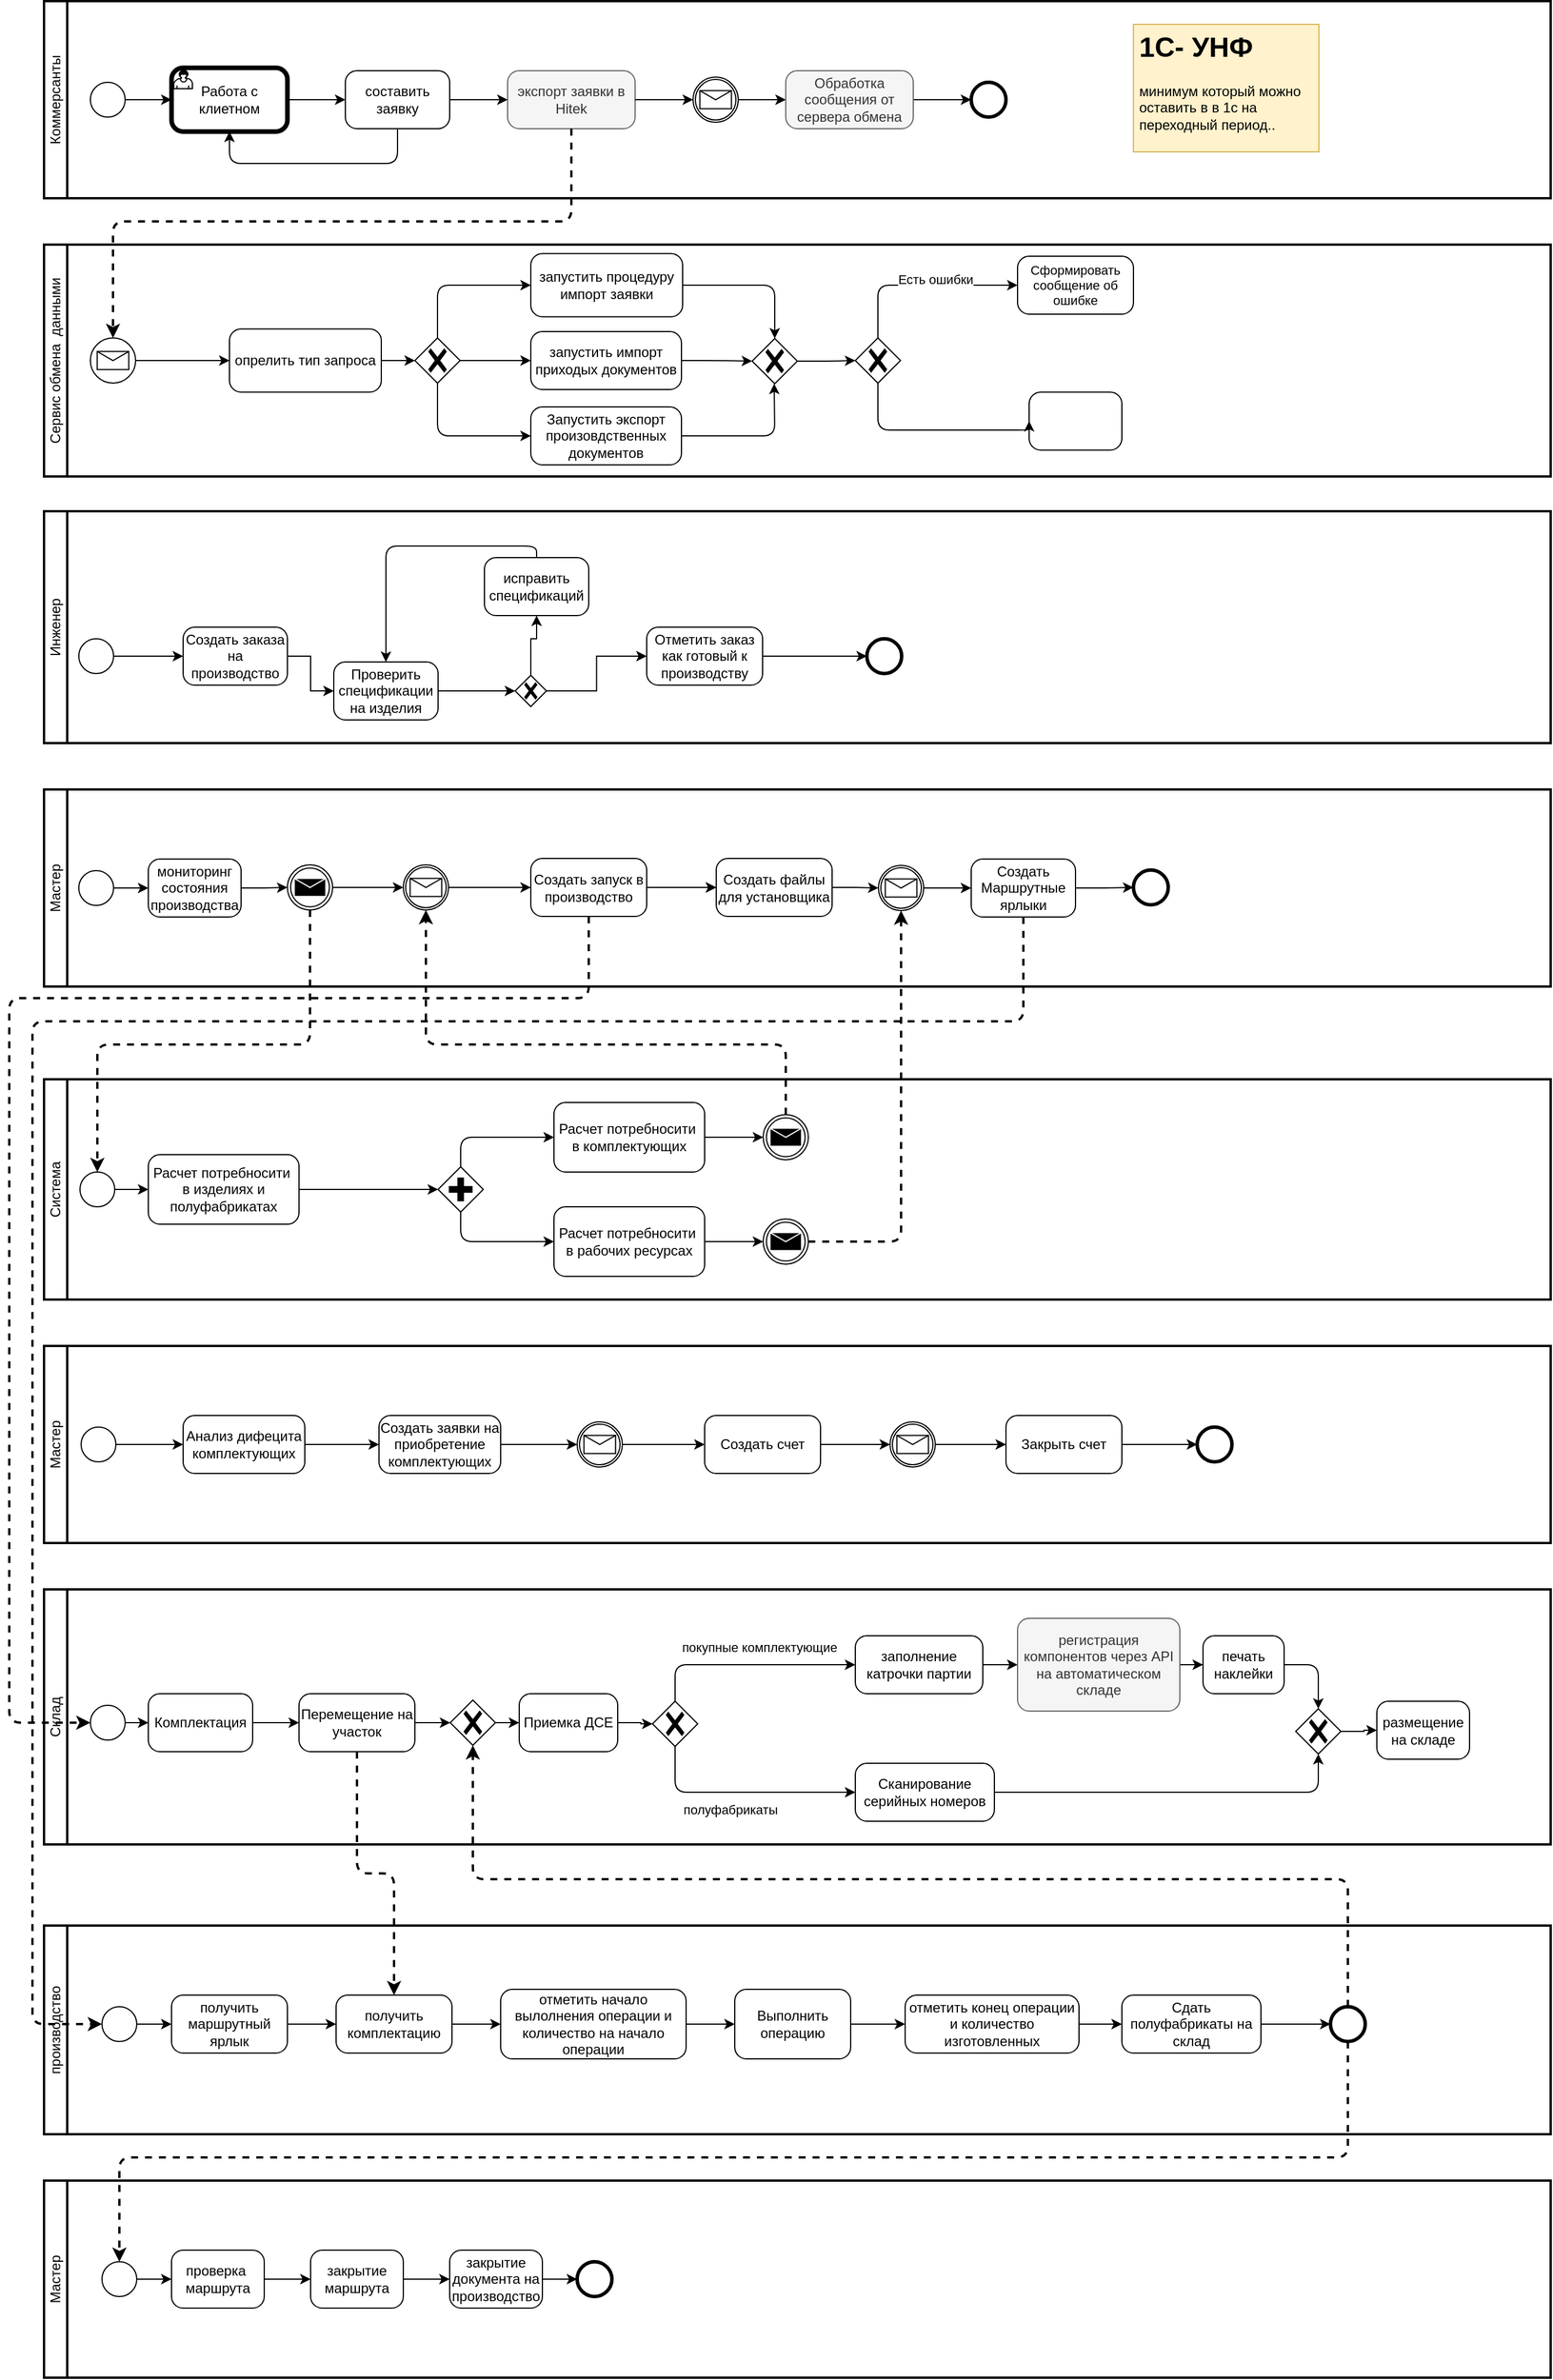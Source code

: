 <mxfile version="21.7.4" type="github">
  <diagram name="Страница 1" id="NuXUXsYeg29DZu1f7ixB">
    <mxGraphModel dx="1167" dy="589" grid="1" gridSize="10" guides="1" tooltips="1" connect="1" arrows="1" fold="1" page="1" pageScale="1" pageWidth="827" pageHeight="1169" math="0" shadow="0">
      <root>
        <mxCell id="0" />
        <mxCell id="1" parent="0" />
        <mxCell id="aJr-1FzdbpRciGmddP03-1" value="&lt;div&gt;Коммерсанты&lt;/div&gt;" style="swimlane;html=1;startSize=20;fontStyle=0;collapsible=0;horizontal=0;swimlaneLine=1;swimlaneFillColor=#ffffff;strokeWidth=2;whiteSpace=wrap;" parent="1" vertex="1">
          <mxGeometry x="40" y="80" width="1300" height="170" as="geometry" />
        </mxCell>
        <mxCell id="aJr-1FzdbpRciGmddP03-3" value="Работа с клиетном" style="points=[[0.25,0,0],[0.5,0,0],[0.75,0,0],[1,0.25,0],[1,0.5,0],[1,0.75,0],[0.75,1,0],[0.5,1,0],[0.25,1,0],[0,0.75,0],[0,0.5,0],[0,0.25,0]];shape=mxgraph.bpmn.task;whiteSpace=wrap;rectStyle=rounded;size=10;html=1;container=1;expand=0;collapsible=0;bpmnShapeType=call;taskMarker=user;strokeWidth=1;perimeterSpacing=0;top=1;indent=2;" parent="aJr-1FzdbpRciGmddP03-1" vertex="1">
          <mxGeometry x="110" y="57.5" width="100" height="55" as="geometry" />
        </mxCell>
        <mxCell id="aJr-1FzdbpRciGmddP03-5" value="составить заявку" style="points=[[0.25,0,0],[0.5,0,0],[0.75,0,0],[1,0.25,0],[1,0.5,0],[1,0.75,0],[0.75,1,0],[0.5,1,0],[0.25,1,0],[0,0.75,0],[0,0.5,0],[0,0.25,0]];shape=mxgraph.bpmn.task;whiteSpace=wrap;rectStyle=rounded;size=10;html=1;taskMarker=abstract;" parent="aJr-1FzdbpRciGmddP03-1" vertex="1">
          <mxGeometry x="260" y="60" width="90" height="50" as="geometry" />
        </mxCell>
        <mxCell id="aJr-1FzdbpRciGmddP03-4" value="" style="edgeStyle=orthogonalEdgeStyle;rounded=1;orthogonalLoop=1;jettySize=auto;html=1;" parent="aJr-1FzdbpRciGmddP03-1" source="aJr-1FzdbpRciGmddP03-3" target="aJr-1FzdbpRciGmddP03-5" edge="1">
          <mxGeometry relative="1" as="geometry">
            <mxPoint x="300" y="80" as="sourcePoint" />
            <mxPoint x="325" y="100" as="targetPoint" />
            <Array as="points" />
          </mxGeometry>
        </mxCell>
        <mxCell id="aJr-1FzdbpRciGmddP03-7" value="" style="edgeStyle=orthogonalEdgeStyle;rounded=1;orthogonalLoop=1;jettySize=auto;html=1;entryX=0.5;entryY=1;entryDx=0;entryDy=0;entryPerimeter=0;" parent="aJr-1FzdbpRciGmddP03-1" source="aJr-1FzdbpRciGmddP03-5" target="aJr-1FzdbpRciGmddP03-3" edge="1">
          <mxGeometry relative="1" as="geometry">
            <mxPoint x="305" y="190" as="targetPoint" />
            <Array as="points">
              <mxPoint x="305" y="140" />
              <mxPoint x="160" y="140" />
            </Array>
          </mxGeometry>
        </mxCell>
        <mxCell id="wCB2a_QrU1q0BrsN2EGI-36" value="" style="edgeStyle=orthogonalEdgeStyle;rounded=0;orthogonalLoop=1;jettySize=auto;html=1;entryX=0;entryY=0.5;entryDx=0;entryDy=0;entryPerimeter=0;" parent="aJr-1FzdbpRciGmddP03-1" source="pIhjdycT31bWgft3D_fH-50" target="wCB2a_QrU1q0BrsN2EGI-35" edge="1">
          <mxGeometry relative="1" as="geometry" />
        </mxCell>
        <mxCell id="aJr-1FzdbpRciGmddP03-8" value="экспорт заявки в Hitek" style="points=[[0.25,0,0],[0.5,0,0],[0.75,0,0],[1,0.25,0],[1,0.5,0],[1,0.75,0],[0.75,1,0],[0.5,1,0],[0.25,1,0],[0,0.75,0],[0,0.5,0],[0,0.25,0]];shape=mxgraph.bpmn.task;whiteSpace=wrap;rectStyle=rounded;size=10;html=1;taskMarker=abstract;fillColor=#f5f5f5;fontColor=#333333;strokeColor=#666666;" parent="aJr-1FzdbpRciGmddP03-1" vertex="1">
          <mxGeometry x="400" y="60" width="110" height="50" as="geometry" />
        </mxCell>
        <mxCell id="aJr-1FzdbpRciGmddP03-9" value="" style="edgeStyle=orthogonalEdgeStyle;rounded=0;orthogonalLoop=1;jettySize=auto;html=1;" parent="aJr-1FzdbpRciGmddP03-1" source="aJr-1FzdbpRciGmddP03-5" target="aJr-1FzdbpRciGmddP03-8" edge="1">
          <mxGeometry relative="1" as="geometry" />
        </mxCell>
        <mxCell id="wCB2a_QrU1q0BrsN2EGI-1" value="&lt;h1&gt;1С- УНФ&lt;/h1&gt;&lt;p&gt;минимум который можно оставить в в 1с на переходный период..&lt;/p&gt;" style="text;html=1;strokeColor=#d6b656;fillColor=#fff2cc;spacing=5;spacingTop=-20;whiteSpace=wrap;overflow=hidden;rounded=0;" parent="aJr-1FzdbpRciGmddP03-1" vertex="1">
          <mxGeometry x="940" y="20" width="160" height="110" as="geometry" />
        </mxCell>
        <mxCell id="wCB2a_QrU1q0BrsN2EGI-34" value="" style="edgeStyle=orthogonalEdgeStyle;rounded=0;orthogonalLoop=1;jettySize=auto;html=1;entryX=0;entryY=0.5;entryDx=0;entryDy=0;entryPerimeter=0;" parent="aJr-1FzdbpRciGmddP03-1" source="wCB2a_QrU1q0BrsN2EGI-32" target="aJr-1FzdbpRciGmddP03-3" edge="1">
          <mxGeometry relative="1" as="geometry">
            <mxPoint x="150" y="85" as="targetPoint" />
          </mxGeometry>
        </mxCell>
        <mxCell id="wCB2a_QrU1q0BrsN2EGI-32" value="" style="points=[[0.145,0.145,0],[0.5,0,0],[0.855,0.145,0],[1,0.5,0],[0.855,0.855,0],[0.5,1,0],[0.145,0.855,0],[0,0.5,0]];shape=mxgraph.bpmn.event;html=1;verticalLabelPosition=bottom;labelBackgroundColor=#ffffff;verticalAlign=top;align=center;perimeter=ellipsePerimeter;outlineConnect=0;aspect=fixed;outline=standard;symbol=general;" parent="aJr-1FzdbpRciGmddP03-1" vertex="1">
          <mxGeometry x="40" y="70" width="30" height="30" as="geometry" />
        </mxCell>
        <mxCell id="wCB2a_QrU1q0BrsN2EGI-35" value="" style="points=[[0.145,0.145,0],[0.5,0,0],[0.855,0.145,0],[1,0.5,0],[0.855,0.855,0],[0.5,1,0],[0.145,0.855,0],[0,0.5,0]];shape=mxgraph.bpmn.event;html=1;verticalLabelPosition=bottom;labelBackgroundColor=#ffffff;verticalAlign=top;align=center;perimeter=ellipsePerimeter;outlineConnect=0;aspect=fixed;outline=end;symbol=terminate2;" parent="aJr-1FzdbpRciGmddP03-1" vertex="1">
          <mxGeometry x="800" y="70" width="30" height="30" as="geometry" />
        </mxCell>
        <mxCell id="pIhjdycT31bWgft3D_fH-50" value="Обработка сообщения от сервера обмена" style="points=[[0.25,0,0],[0.5,0,0],[0.75,0,0],[1,0.25,0],[1,0.5,0],[1,0.75,0],[0.75,1,0],[0.5,1,0],[0.25,1,0],[0,0.75,0],[0,0.5,0],[0,0.25,0]];shape=mxgraph.bpmn.task;whiteSpace=wrap;rectStyle=rounded;size=10;html=1;taskMarker=abstract;fillColor=#f5f5f5;fontColor=#333333;strokeColor=#666666;" vertex="1" parent="aJr-1FzdbpRciGmddP03-1">
          <mxGeometry x="640" y="60" width="110" height="50" as="geometry" />
        </mxCell>
        <mxCell id="pIhjdycT31bWgft3D_fH-59" value="" style="edgeStyle=orthogonalEdgeStyle;shape=connector;rounded=1;orthogonalLoop=1;jettySize=auto;html=1;labelBackgroundColor=default;strokeColor=default;fontFamily=Helvetica;fontSize=11;fontColor=default;endArrow=classic;" edge="1" parent="aJr-1FzdbpRciGmddP03-1" source="pIhjdycT31bWgft3D_fH-58" target="pIhjdycT31bWgft3D_fH-50">
          <mxGeometry relative="1" as="geometry" />
        </mxCell>
        <mxCell id="pIhjdycT31bWgft3D_fH-58" value="" style="points=[[0.145,0.145,0],[0.5,0,0],[0.855,0.145,0],[1,0.5,0],[0.855,0.855,0],[0.5,1,0],[0.145,0.855,0],[0,0.5,0]];shape=mxgraph.bpmn.event;html=1;verticalLabelPosition=bottom;labelBackgroundColor=#ffffff;verticalAlign=top;align=center;perimeter=ellipsePerimeter;outlineConnect=0;aspect=fixed;outline=catching;symbol=message;fontFamily=Helvetica;fontSize=11;fontColor=default;" vertex="1" parent="aJr-1FzdbpRciGmddP03-1">
          <mxGeometry x="560" y="65.5" width="39" height="39" as="geometry" />
        </mxCell>
        <mxCell id="pIhjdycT31bWgft3D_fH-55" value="" style="edgeStyle=orthogonalEdgeStyle;rounded=0;orthogonalLoop=1;jettySize=auto;html=1;entryX=0;entryY=0.5;entryDx=0;entryDy=0;entryPerimeter=0;" edge="1" parent="aJr-1FzdbpRciGmddP03-1" source="aJr-1FzdbpRciGmddP03-8" target="pIhjdycT31bWgft3D_fH-58">
          <mxGeometry relative="1" as="geometry">
            <mxPoint x="550" y="165" as="sourcePoint" />
            <mxPoint x="550" y="85" as="targetPoint" />
          </mxGeometry>
        </mxCell>
        <mxCell id="aJr-1FzdbpRciGmddP03-10" value="&lt;div&gt;Инженер&lt;/div&gt;" style="swimlane;html=1;startSize=20;fontStyle=0;collapsible=0;horizontal=0;swimlaneLine=1;swimlaneFillColor=#ffffff;strokeWidth=2;whiteSpace=wrap;" parent="1" vertex="1">
          <mxGeometry x="40" y="520" width="1300" height="200" as="geometry" />
        </mxCell>
        <mxCell id="aJr-1FzdbpRciGmddP03-17" value="Создать заказа на производство" style="points=[[0.25,0,0],[0.5,0,0],[0.75,0,0],[1,0.25,0],[1,0.5,0],[1,0.75,0],[0.75,1,0],[0.5,1,0],[0.25,1,0],[0,0.75,0],[0,0.5,0],[0,0.25,0]];shape=mxgraph.bpmn.task;whiteSpace=wrap;rectStyle=rounded;size=10;html=1;taskMarker=abstract;" parent="aJr-1FzdbpRciGmddP03-10" vertex="1">
          <mxGeometry x="120" y="100" width="90" height="50" as="geometry" />
        </mxCell>
        <mxCell id="aJr-1FzdbpRciGmddP03-25" value="исправить спецификаций" style="points=[[0.25,0,0],[0.5,0,0],[0.75,0,0],[1,0.25,0],[1,0.5,0],[1,0.75,0],[0.75,1,0],[0.5,1,0],[0.25,1,0],[0,0.75,0],[0,0.5,0],[0,0.25,0]];shape=mxgraph.bpmn.task;whiteSpace=wrap;rectStyle=rounded;size=10;html=1;taskMarker=abstract;" parent="aJr-1FzdbpRciGmddP03-10" vertex="1">
          <mxGeometry x="380" y="40" width="90" height="50" as="geometry" />
        </mxCell>
        <mxCell id="wCB2a_QrU1q0BrsN2EGI-27" value="" style="edgeStyle=orthogonalEdgeStyle;rounded=0;orthogonalLoop=1;jettySize=auto;html=1;entryX=0;entryY=0.5;entryDx=0;entryDy=0;entryPerimeter=0;" parent="aJr-1FzdbpRciGmddP03-10" source="aJr-1FzdbpRciGmddP03-27" target="wCB2a_QrU1q0BrsN2EGI-26" edge="1">
          <mxGeometry relative="1" as="geometry" />
        </mxCell>
        <mxCell id="aJr-1FzdbpRciGmddP03-27" value="Отметить заказ как готовый к производству " style="points=[[0.25,0,0],[0.5,0,0],[0.75,0,0],[1,0.25,0],[1,0.5,0],[1,0.75,0],[0.75,1,0],[0.5,1,0],[0.25,1,0],[0,0.75,0],[0,0.5,0],[0,0.25,0]];shape=mxgraph.bpmn.task;whiteSpace=wrap;rectStyle=rounded;size=10;html=1;taskMarker=abstract;" parent="aJr-1FzdbpRciGmddP03-10" vertex="1">
          <mxGeometry x="520" y="100" width="100" height="50" as="geometry" />
        </mxCell>
        <mxCell id="wCB2a_QrU1q0BrsN2EGI-26" value="" style="points=[[0.145,0.145,0],[0.5,0,0],[0.855,0.145,0],[1,0.5,0],[0.855,0.855,0],[0.5,1,0],[0.145,0.855,0],[0,0.5,0]];shape=mxgraph.bpmn.event;html=1;verticalLabelPosition=bottom;labelBackgroundColor=#ffffff;verticalAlign=top;align=center;perimeter=ellipsePerimeter;outlineConnect=0;aspect=fixed;outline=end;symbol=terminate2;" parent="aJr-1FzdbpRciGmddP03-10" vertex="1">
          <mxGeometry x="710" y="110" width="30" height="30" as="geometry" />
        </mxCell>
        <mxCell id="wCB2a_QrU1q0BrsN2EGI-31" value="" style="edgeStyle=orthogonalEdgeStyle;rounded=0;orthogonalLoop=1;jettySize=auto;html=1;" parent="aJr-1FzdbpRciGmddP03-10" source="wCB2a_QrU1q0BrsN2EGI-30" edge="1">
          <mxGeometry relative="1" as="geometry">
            <mxPoint x="120" y="125" as="targetPoint" />
          </mxGeometry>
        </mxCell>
        <mxCell id="wCB2a_QrU1q0BrsN2EGI-30" value="" style="points=[[0.145,0.145,0],[0.5,0,0],[0.855,0.145,0],[1,0.5,0],[0.855,0.855,0],[0.5,1,0],[0.145,0.855,0],[0,0.5,0]];shape=mxgraph.bpmn.event;html=1;verticalLabelPosition=bottom;labelBackgroundColor=#ffffff;verticalAlign=top;align=center;perimeter=ellipsePerimeter;outlineConnect=0;aspect=fixed;outline=standard;symbol=general;" parent="aJr-1FzdbpRciGmddP03-10" vertex="1">
          <mxGeometry x="30" y="110" width="30" height="30" as="geometry" />
        </mxCell>
        <mxCell id="aJr-1FzdbpRciGmddP03-22" value="" style="edgeStyle=orthogonalEdgeStyle;rounded=0;orthogonalLoop=1;jettySize=auto;html=1;" parent="1" source="aJr-1FzdbpRciGmddP03-20" target="aJr-1FzdbpRciGmddP03-23" edge="1">
          <mxGeometry relative="1" as="geometry">
            <mxPoint x="460" y="675" as="targetPoint" />
          </mxGeometry>
        </mxCell>
        <mxCell id="aJr-1FzdbpRciGmddP03-20" value="Проверить спецификации на изделия" style="points=[[0.25,0,0],[0.5,0,0],[0.75,0,0],[1,0.25,0],[1,0.5,0],[1,0.75,0],[0.75,1,0],[0.5,1,0],[0.25,1,0],[0,0.75,0],[0,0.5,0],[0,0.25,0]];shape=mxgraph.bpmn.task;whiteSpace=wrap;rectStyle=rounded;size=10;html=1;taskMarker=abstract;" parent="1" vertex="1">
          <mxGeometry x="290" y="650" width="90" height="50" as="geometry" />
        </mxCell>
        <mxCell id="aJr-1FzdbpRciGmddP03-21" value="" style="edgeStyle=orthogonalEdgeStyle;rounded=0;orthogonalLoop=1;jettySize=auto;html=1;" parent="1" source="aJr-1FzdbpRciGmddP03-17" target="aJr-1FzdbpRciGmddP03-20" edge="1">
          <mxGeometry relative="1" as="geometry" />
        </mxCell>
        <mxCell id="aJr-1FzdbpRciGmddP03-24" value="" style="edgeStyle=orthogonalEdgeStyle;rounded=0;orthogonalLoop=1;jettySize=auto;html=1;" parent="1" source="aJr-1FzdbpRciGmddP03-23" target="aJr-1FzdbpRciGmddP03-25" edge="1">
          <mxGeometry relative="1" as="geometry">
            <mxPoint x="520" y="630" as="targetPoint" />
            <Array as="points">
              <mxPoint x="460" y="630" />
            </Array>
          </mxGeometry>
        </mxCell>
        <mxCell id="aJr-1FzdbpRciGmddP03-26" value="" style="edgeStyle=orthogonalEdgeStyle;rounded=0;orthogonalLoop=1;jettySize=auto;html=1;" parent="1" source="aJr-1FzdbpRciGmddP03-23" target="aJr-1FzdbpRciGmddP03-27" edge="1">
          <mxGeometry relative="1" as="geometry">
            <mxPoint x="650" y="675" as="targetPoint" />
          </mxGeometry>
        </mxCell>
        <mxCell id="aJr-1FzdbpRciGmddP03-23" value="" style="points=[[0.25,0.25,0],[0.5,0,0],[0.75,0.25,0],[1,0.5,0],[0.75,0.75,0],[0.5,1,0],[0.25,0.75,0],[0,0.5,0]];shape=mxgraph.bpmn.gateway2;html=1;verticalLabelPosition=bottom;labelBackgroundColor=#ffffff;verticalAlign=top;align=center;perimeter=rhombusPerimeter;outlineConnect=0;outline=none;symbol=none;gwType=exclusive;aspect=fixed;" parent="1" vertex="1">
          <mxGeometry x="446.5" y="661.5" width="27" height="27" as="geometry" />
        </mxCell>
        <mxCell id="aJr-1FzdbpRciGmddP03-28" value="" style="edgeStyle=orthogonalEdgeStyle;rounded=1;orthogonalLoop=1;jettySize=auto;html=1;entryX=0.5;entryY=0;entryDx=0;entryDy=0;entryPerimeter=0;exitX=0.5;exitY=0;exitDx=0;exitDy=0;exitPerimeter=0;" parent="1" source="aJr-1FzdbpRciGmddP03-25" target="aJr-1FzdbpRciGmddP03-20" edge="1">
          <mxGeometry relative="1" as="geometry">
            <Array as="points">
              <mxPoint x="465" y="550" />
              <mxPoint x="335" y="550" />
            </Array>
          </mxGeometry>
        </mxCell>
        <mxCell id="aJr-1FzdbpRciGmddP03-29" value="Мастер" style="swimlane;html=1;startSize=20;fontStyle=0;collapsible=0;horizontal=0;swimlaneLine=1;swimlaneFillColor=#ffffff;strokeWidth=2;whiteSpace=wrap;" parent="1" vertex="1">
          <mxGeometry x="40" y="760" width="1300" height="170" as="geometry" />
        </mxCell>
        <mxCell id="aJr-1FzdbpRciGmddP03-31" value="мониторинг состояния производства" style="points=[[0.25,0,0],[0.5,0,0],[0.75,0,0],[1,0.25,0],[1,0.5,0],[1,0.75,0],[0.75,1,0],[0.5,1,0],[0.25,1,0],[0,0.75,0],[0,0.5,0],[0,0.25,0]];shape=mxgraph.bpmn.task;whiteSpace=wrap;rectStyle=rounded;size=10;html=1;taskMarker=abstract;" parent="aJr-1FzdbpRciGmddP03-29" vertex="1">
          <mxGeometry x="90" y="60" width="80" height="50" as="geometry" />
        </mxCell>
        <mxCell id="aJr-1FzdbpRciGmddP03-32" value="Создать запуск в производство" style="points=[[0.25,0,0],[0.5,0,0],[0.75,0,0],[1,0.25,0],[1,0.5,0],[1,0.75,0],[0.75,1,0],[0.5,1,0],[0.25,1,0],[0,0.75,0],[0,0.5,0],[0,0.25,0]];shape=mxgraph.bpmn.task;whiteSpace=wrap;rectStyle=rounded;size=10;html=1;taskMarker=abstract;" parent="aJr-1FzdbpRciGmddP03-29" vertex="1">
          <mxGeometry x="420" y="59.5" width="100" height="50" as="geometry" />
        </mxCell>
        <mxCell id="aJr-1FzdbpRciGmddP03-33" value="" style="edgeStyle=orthogonalEdgeStyle;rounded=0;orthogonalLoop=1;jettySize=auto;html=1;" parent="aJr-1FzdbpRciGmddP03-29" source="pIhjdycT31bWgft3D_fH-6" target="aJr-1FzdbpRciGmddP03-32" edge="1">
          <mxGeometry relative="1" as="geometry" />
        </mxCell>
        <mxCell id="wCB2a_QrU1q0BrsN2EGI-25" value="" style="edgeStyle=orthogonalEdgeStyle;rounded=0;orthogonalLoop=1;jettySize=auto;html=1;" parent="aJr-1FzdbpRciGmddP03-29" source="wCB2a_QrU1q0BrsN2EGI-24" target="aJr-1FzdbpRciGmddP03-31" edge="1">
          <mxGeometry relative="1" as="geometry" />
        </mxCell>
        <mxCell id="wCB2a_QrU1q0BrsN2EGI-24" value="" style="points=[[0.145,0.145,0],[0.5,0,0],[0.855,0.145,0],[1,0.5,0],[0.855,0.855,0],[0.5,1,0],[0.145,0.855,0],[0,0.5,0]];shape=mxgraph.bpmn.event;html=1;verticalLabelPosition=bottom;labelBackgroundColor=#ffffff;verticalAlign=top;align=center;perimeter=ellipsePerimeter;outlineConnect=0;aspect=fixed;outline=standard;symbol=general;" parent="aJr-1FzdbpRciGmddP03-29" vertex="1">
          <mxGeometry x="30" y="70" width="30" height="30" as="geometry" />
        </mxCell>
        <mxCell id="wCB2a_QrU1q0BrsN2EGI-9" value="" style="points=[[0.145,0.145,0],[0.5,0,0],[0.855,0.145,0],[1,0.5,0],[0.855,0.855,0],[0.5,1,0],[0.145,0.855,0],[0,0.5,0]];shape=mxgraph.bpmn.event;html=1;verticalLabelPosition=bottom;labelBackgroundColor=#ffffff;verticalAlign=top;align=center;perimeter=ellipsePerimeter;outlineConnect=0;aspect=fixed;outline=end;symbol=terminate2;" parent="aJr-1FzdbpRciGmddP03-29" vertex="1">
          <mxGeometry x="940" y="69.5" width="30" height="30" as="geometry" />
        </mxCell>
        <mxCell id="wCB2a_QrU1q0BrsN2EGI-10" value="" style="edgeStyle=orthogonalEdgeStyle;rounded=0;orthogonalLoop=1;jettySize=auto;html=1;entryX=0;entryY=0.5;entryDx=0;entryDy=0;entryPerimeter=0;" parent="aJr-1FzdbpRciGmddP03-29" source="aJr-1FzdbpRciGmddP03-38" target="wCB2a_QrU1q0BrsN2EGI-9" edge="1">
          <mxGeometry relative="1" as="geometry" />
        </mxCell>
        <mxCell id="aJr-1FzdbpRciGmddP03-38" value="Создать Маршрутные ярлыки" style="points=[[0.25,0,0],[0.5,0,0],[0.75,0,0],[1,0.25,0],[1,0.5,0],[1,0.75,0],[0.75,1,0],[0.5,1,0],[0.25,1,0],[0,0.75,0],[0,0.5,0],[0,0.25,0]];shape=mxgraph.bpmn.task;whiteSpace=wrap;rectStyle=rounded;size=10;html=1;taskMarker=abstract;" parent="aJr-1FzdbpRciGmddP03-29" vertex="1">
          <mxGeometry x="800" y="60" width="90" height="50" as="geometry" />
        </mxCell>
        <mxCell id="aJr-1FzdbpRciGmddP03-34" value="" style="edgeStyle=orthogonalEdgeStyle;rounded=0;orthogonalLoop=1;jettySize=auto;html=1;" parent="aJr-1FzdbpRciGmddP03-29" source="pIhjdycT31bWgft3D_fH-16" target="aJr-1FzdbpRciGmddP03-38" edge="1">
          <mxGeometry relative="1" as="geometry">
            <mxPoint x="530" y="85" as="targetPoint" />
          </mxGeometry>
        </mxCell>
        <mxCell id="pIhjdycT31bWgft3D_fH-1" value="Создать файлы для установщика" style="points=[[0.25,0,0],[0.5,0,0],[0.75,0,0],[1,0.25,0],[1,0.5,0],[1,0.75,0],[0.75,1,0],[0.5,1,0],[0.25,1,0],[0,0.75,0],[0,0.5,0],[0,0.25,0]];shape=mxgraph.bpmn.task;whiteSpace=wrap;rectStyle=rounded;size=10;html=1;taskMarker=abstract;" vertex="1" parent="aJr-1FzdbpRciGmddP03-29">
          <mxGeometry x="580" y="59.5" width="100" height="50" as="geometry" />
        </mxCell>
        <mxCell id="pIhjdycT31bWgft3D_fH-2" value="" style="edgeStyle=orthogonalEdgeStyle;rounded=0;orthogonalLoop=1;jettySize=auto;html=1;" edge="1" parent="aJr-1FzdbpRciGmddP03-29" source="aJr-1FzdbpRciGmddP03-32" target="pIhjdycT31bWgft3D_fH-1">
          <mxGeometry relative="1" as="geometry" />
        </mxCell>
        <mxCell id="pIhjdycT31bWgft3D_fH-3" value="" style="edgeStyle=orthogonalEdgeStyle;rounded=0;orthogonalLoop=1;jettySize=auto;html=1;" edge="1" parent="aJr-1FzdbpRciGmddP03-29" source="aJr-1FzdbpRciGmddP03-32" target="pIhjdycT31bWgft3D_fH-1">
          <mxGeometry relative="1" as="geometry">
            <mxPoint x="720" y="605" as="targetPoint" />
            <mxPoint x="490" y="605" as="sourcePoint" />
          </mxGeometry>
        </mxCell>
        <mxCell id="pIhjdycT31bWgft3D_fH-5" value="" style="edgeStyle=orthogonalEdgeStyle;rounded=0;orthogonalLoop=1;jettySize=auto;html=1;" edge="1" parent="aJr-1FzdbpRciGmddP03-29" source="aJr-1FzdbpRciGmddP03-31" target="pIhjdycT31bWgft3D_fH-4">
          <mxGeometry relative="1" as="geometry">
            <mxPoint x="210" y="605" as="sourcePoint" />
            <mxPoint x="390" y="605" as="targetPoint" />
          </mxGeometry>
        </mxCell>
        <mxCell id="pIhjdycT31bWgft3D_fH-4" value="" style="points=[[0.145,0.145,0],[0.5,0,0],[0.855,0.145,0],[1,0.5,0],[0.855,0.855,0],[0.5,1,0],[0.145,0.855,0],[0,0.5,0]];shape=mxgraph.bpmn.event;html=1;verticalLabelPosition=bottom;labelBackgroundColor=#ffffff;verticalAlign=top;align=center;perimeter=ellipsePerimeter;outlineConnect=0;aspect=fixed;outline=throwing;symbol=message;" vertex="1" parent="aJr-1FzdbpRciGmddP03-29">
          <mxGeometry x="210" y="65" width="39" height="39" as="geometry" />
        </mxCell>
        <mxCell id="pIhjdycT31bWgft3D_fH-7" value="" style="edgeStyle=orthogonalEdgeStyle;rounded=0;orthogonalLoop=1;jettySize=auto;html=1;" edge="1" parent="aJr-1FzdbpRciGmddP03-29" source="pIhjdycT31bWgft3D_fH-4" target="pIhjdycT31bWgft3D_fH-6">
          <mxGeometry relative="1" as="geometry">
            <mxPoint x="289" y="605" as="sourcePoint" />
            <mxPoint x="460" y="605" as="targetPoint" />
          </mxGeometry>
        </mxCell>
        <mxCell id="pIhjdycT31bWgft3D_fH-6" value="" style="points=[[0.145,0.145,0],[0.5,0,0],[0.855,0.145,0],[1,0.5,0],[0.855,0.855,0],[0.5,1,0],[0.145,0.855,0],[0,0.5,0]];shape=mxgraph.bpmn.event;html=1;verticalLabelPosition=bottom;labelBackgroundColor=#ffffff;verticalAlign=top;align=center;perimeter=ellipsePerimeter;outlineConnect=0;aspect=fixed;outline=catching;symbol=message;" vertex="1" parent="aJr-1FzdbpRciGmddP03-29">
          <mxGeometry x="310" y="65" width="39" height="39" as="geometry" />
        </mxCell>
        <mxCell id="pIhjdycT31bWgft3D_fH-16" value="" style="points=[[0.145,0.145,0],[0.5,0,0],[0.855,0.145,0],[1,0.5,0],[0.855,0.855,0],[0.5,1,0],[0.145,0.855,0],[0,0.5,0]];shape=mxgraph.bpmn.event;html=1;verticalLabelPosition=bottom;labelBackgroundColor=#ffffff;verticalAlign=top;align=center;perimeter=ellipsePerimeter;outlineConnect=0;aspect=fixed;outline=catching;symbol=message;" vertex="1" parent="aJr-1FzdbpRciGmddP03-29">
          <mxGeometry x="720" y="65.5" width="39" height="39" as="geometry" />
        </mxCell>
        <mxCell id="pIhjdycT31bWgft3D_fH-17" value="" style="edgeStyle=orthogonalEdgeStyle;rounded=0;orthogonalLoop=1;jettySize=auto;html=1;" edge="1" parent="aJr-1FzdbpRciGmddP03-29" source="pIhjdycT31bWgft3D_fH-1" target="pIhjdycT31bWgft3D_fH-16">
          <mxGeometry relative="1" as="geometry">
            <mxPoint x="840" y="605" as="targetPoint" />
            <mxPoint x="720" y="605" as="sourcePoint" />
          </mxGeometry>
        </mxCell>
        <mxCell id="aJr-1FzdbpRciGmddP03-35" value="Склад" style="swimlane;html=1;startSize=20;fontStyle=0;collapsible=0;horizontal=0;swimlaneLine=1;swimlaneFillColor=#ffffff;strokeWidth=2;whiteSpace=wrap;" parent="1" vertex="1">
          <mxGeometry x="40" y="1450" width="1300" height="220" as="geometry" />
        </mxCell>
        <mxCell id="aJr-1FzdbpRciGmddP03-36" value="Комплектация" style="points=[[0.25,0,0],[0.5,0,0],[0.75,0,0],[1,0.25,0],[1,0.5,0],[1,0.75,0],[0.75,1,0],[0.5,1,0],[0.25,1,0],[0,0.75,0],[0,0.5,0],[0,0.25,0]];shape=mxgraph.bpmn.task;whiteSpace=wrap;rectStyle=rounded;size=10;html=1;taskMarker=abstract;" parent="aJr-1FzdbpRciGmddP03-35" vertex="1">
          <mxGeometry x="90" y="90" width="90" height="50" as="geometry" />
        </mxCell>
        <mxCell id="YRQKgnnDAMhVn-jb8gYC-25" value="" style="points=[[0.25,0.25,0],[0.5,0,0],[0.75,0.25,0],[1,0.5,0],[0.75,0.75,0],[0.5,1,0],[0.25,0.75,0],[0,0.5,0]];shape=mxgraph.bpmn.gateway2;html=1;verticalLabelPosition=bottom;labelBackgroundColor=#ffffff;verticalAlign=top;align=center;perimeter=rhombusPerimeter;outlineConnect=0;outline=none;symbol=none;gwType=exclusive;" parent="aJr-1FzdbpRciGmddP03-35" vertex="1">
          <mxGeometry x="525" y="96.5" width="39" height="39" as="geometry" />
        </mxCell>
        <mxCell id="wCB2a_QrU1q0BrsN2EGI-15" value="" style="points=[[0.145,0.145,0],[0.5,0,0],[0.855,0.145,0],[1,0.5,0],[0.855,0.855,0],[0.5,1,0],[0.145,0.855,0],[0,0.5,0]];shape=mxgraph.bpmn.event;html=1;verticalLabelPosition=bottom;labelBackgroundColor=#ffffff;verticalAlign=top;align=center;perimeter=ellipsePerimeter;outlineConnect=0;aspect=fixed;outline=standard;symbol=general;" parent="aJr-1FzdbpRciGmddP03-35" vertex="1">
          <mxGeometry x="40" y="100" width="30" height="30" as="geometry" />
        </mxCell>
        <mxCell id="wCB2a_QrU1q0BrsN2EGI-20" value="" style="edgeStyle=orthogonalEdgeStyle;rounded=0;orthogonalLoop=1;jettySize=auto;html=1;entryX=0;entryY=0.5;entryDx=0;entryDy=0;entryPerimeter=0;" parent="aJr-1FzdbpRciGmddP03-35" source="wCB2a_QrU1q0BrsN2EGI-15" target="aJr-1FzdbpRciGmddP03-36" edge="1">
          <mxGeometry relative="1" as="geometry">
            <mxPoint x="150" y="115" as="targetPoint" />
          </mxGeometry>
        </mxCell>
        <mxCell id="wCB2a_QrU1q0BrsN2EGI-42" value="" style="edgeStyle=orthogonalEdgeStyle;rounded=0;orthogonalLoop=1;jettySize=auto;html=1;entryX=0;entryY=0.5;entryDx=0;entryDy=0;entryPerimeter=0;" parent="aJr-1FzdbpRciGmddP03-35" source="wCB2a_QrU1q0BrsN2EGI-37" target="wCB2a_QrU1q0BrsN2EGI-41" edge="1">
          <mxGeometry relative="1" as="geometry">
            <mxPoint x="1201" y="121.5" as="targetPoint" />
          </mxGeometry>
        </mxCell>
        <mxCell id="wCB2a_QrU1q0BrsN2EGI-37" value="" style="points=[[0.25,0.25,0],[0.5,0,0],[0.75,0.25,0],[1,0.5,0],[0.75,0.75,0],[0.5,1,0],[0.25,0.75,0],[0,0.5,0]];shape=mxgraph.bpmn.gateway2;html=1;verticalLabelPosition=bottom;labelBackgroundColor=#ffffff;verticalAlign=top;align=center;perimeter=rhombusPerimeter;outlineConnect=0;outline=none;symbol=none;gwType=exclusive;" parent="aJr-1FzdbpRciGmddP03-35" vertex="1">
          <mxGeometry x="1080" y="103" width="39" height="39" as="geometry" />
        </mxCell>
        <mxCell id="wCB2a_QrU1q0BrsN2EGI-40" value="" style="edgeStyle=orthogonalEdgeStyle;rounded=1;orthogonalLoop=1;jettySize=auto;html=1;exitX=1;exitY=0.5;exitDx=0;exitDy=0;exitPerimeter=0;entryX=0.5;entryY=0;entryDx=0;entryDy=0;entryPerimeter=0;" parent="aJr-1FzdbpRciGmddP03-35" source="YRQKgnnDAMhVn-jb8gYC-35" target="wCB2a_QrU1q0BrsN2EGI-37" edge="1">
          <mxGeometry relative="1" as="geometry">
            <Array as="points">
              <mxPoint x="1099" y="65" />
            </Array>
          </mxGeometry>
        </mxCell>
        <mxCell id="YRQKgnnDAMhVn-jb8gYC-35" value="печать наклейки " style="points=[[0.25,0,0],[0.5,0,0],[0.75,0,0],[1,0.25,0],[1,0.5,0],[1,0.75,0],[0.75,1,0],[0.5,1,0],[0.25,1,0],[0,0.75,0],[0,0.5,0],[0,0.25,0]];shape=mxgraph.bpmn.task;whiteSpace=wrap;rectStyle=rounded;size=10;html=1;container=1;expand=0;collapsible=0;taskMarker=abstract;" parent="aJr-1FzdbpRciGmddP03-35" vertex="1">
          <mxGeometry x="1000" y="40" width="70" height="50" as="geometry" />
        </mxCell>
        <mxCell id="wCB2a_QrU1q0BrsN2EGI-41" value="размещение на складе" style="points=[[0.25,0,0],[0.5,0,0],[0.75,0,0],[1,0.25,0],[1,0.5,0],[1,0.75,0],[0.75,1,0],[0.5,1,0],[0.25,1,0],[0,0.75,0],[0,0.5,0],[0,0.25,0]];shape=mxgraph.bpmn.task;whiteSpace=wrap;rectStyle=rounded;size=10;html=1;container=1;expand=0;collapsible=0;taskMarker=abstract;" parent="aJr-1FzdbpRciGmddP03-35" vertex="1">
          <mxGeometry x="1150" y="96.5" width="80" height="50" as="geometry" />
        </mxCell>
        <mxCell id="aJr-1FzdbpRciGmddP03-41" value="" style="edgeStyle=orthogonalEdgeStyle;rounded=0;orthogonalLoop=1;jettySize=auto;html=1;" parent="1" source="aJr-1FzdbpRciGmddP03-40" target="eYoYjEOiHoex1a0locrb-3" edge="1">
          <mxGeometry relative="1" as="geometry">
            <mxPoint x="390" y="1565" as="targetPoint" />
          </mxGeometry>
        </mxCell>
        <mxCell id="aJr-1FzdbpRciGmddP03-40" value="Перемещение на участок" style="points=[[0.25,0,0],[0.5,0,0],[0.75,0,0],[1,0.25,0],[1,0.5,0],[1,0.75,0],[0.75,1,0],[0.5,1,0],[0.25,1,0],[0,0.75,0],[0,0.5,0],[0,0.25,0]];shape=mxgraph.bpmn.task;whiteSpace=wrap;rectStyle=rounded;size=10;html=1;taskMarker=abstract;" parent="1" vertex="1">
          <mxGeometry x="260" y="1540" width="100" height="50" as="geometry" />
        </mxCell>
        <mxCell id="aJr-1FzdbpRciGmddP03-39" value="" style="edgeStyle=orthogonalEdgeStyle;rounded=0;orthogonalLoop=1;jettySize=auto;html=1;" parent="1" source="aJr-1FzdbpRciGmddP03-36" target="aJr-1FzdbpRciGmddP03-40" edge="1">
          <mxGeometry relative="1" as="geometry">
            <mxPoint x="300" y="1575" as="targetPoint" />
          </mxGeometry>
        </mxCell>
        <mxCell id="YRQKgnnDAMhVn-jb8gYC-24" value="" style="edgeStyle=orthogonalEdgeStyle;rounded=0;orthogonalLoop=1;jettySize=auto;html=1;" parent="1" source="aJr-1FzdbpRciGmddP03-42" target="YRQKgnnDAMhVn-jb8gYC-25" edge="1">
          <mxGeometry relative="1" as="geometry">
            <mxPoint x="620" y="1575" as="targetPoint" />
          </mxGeometry>
        </mxCell>
        <mxCell id="aJr-1FzdbpRciGmddP03-42" value="Приемка ДСЕ" style="points=[[0.25,0,0],[0.5,0,0],[0.75,0,0],[1,0.25,0],[1,0.5,0],[1,0.75,0],[0.75,1,0],[0.5,1,0],[0.25,1,0],[0,0.75,0],[0,0.5,0],[0,0.25,0]];shape=mxgraph.bpmn.task;whiteSpace=wrap;rectStyle=rounded;size=10;html=1;taskMarker=abstract;" parent="1" vertex="1">
          <mxGeometry x="450" y="1540" width="85" height="50" as="geometry" />
        </mxCell>
        <mxCell id="aJr-1FzdbpRciGmddP03-43" value="" style="edgeStyle=orthogonalEdgeStyle;rounded=1;orthogonalLoop=1;jettySize=auto;html=1;dashed=1;strokeWidth=2;exitX=0.5;exitY=1;exitDx=0;exitDy=0;exitPerimeter=0;" parent="1" source="aJr-1FzdbpRciGmddP03-32" target="wCB2a_QrU1q0BrsN2EGI-15" edge="1">
          <mxGeometry relative="1" as="geometry">
            <mxPoint x="270" y="950" as="targetPoint" />
            <Array as="points">
              <mxPoint x="510" y="940" />
              <mxPoint x="10" y="940" />
              <mxPoint x="10" y="1565" />
            </Array>
          </mxGeometry>
        </mxCell>
        <mxCell id="aJr-1FzdbpRciGmddP03-44" value="&lt;div&gt;производство&lt;/div&gt;" style="swimlane;html=1;startSize=20;fontStyle=0;collapsible=0;horizontal=0;swimlaneLine=1;swimlaneFillColor=#ffffff;strokeWidth=2;whiteSpace=wrap;" parent="1" vertex="1">
          <mxGeometry x="40" y="1740" width="1300" height="180" as="geometry" />
        </mxCell>
        <mxCell id="aJr-1FzdbpRciGmddP03-45" value="получить маршрутный ярлык" style="points=[[0.25,0,0],[0.5,0,0],[0.75,0,0],[1,0.25,0],[1,0.5,0],[1,0.75,0],[0.75,1,0],[0.5,1,0],[0.25,1,0],[0,0.75,0],[0,0.5,0],[0,0.25,0]];shape=mxgraph.bpmn.task;whiteSpace=wrap;rectStyle=rounded;size=10;html=1;taskMarker=abstract;" parent="aJr-1FzdbpRciGmddP03-44" vertex="1">
          <mxGeometry x="110" y="60" width="100" height="50" as="geometry" />
        </mxCell>
        <mxCell id="YRQKgnnDAMhVn-jb8gYC-3" value="отметить начало вылолнения операции и количество на начало операции" style="points=[[0.25,0,0],[0.5,0,0],[0.75,0,0],[1,0.25,0],[1,0.5,0],[1,0.75,0],[0.75,1,0],[0.5,1,0],[0.25,1,0],[0,0.75,0],[0,0.5,0],[0,0.25,0]];shape=mxgraph.bpmn.task;whiteSpace=wrap;rectStyle=rounded;size=10;html=1;taskMarker=abstract;" parent="aJr-1FzdbpRciGmddP03-44" vertex="1">
          <mxGeometry x="394" y="55" width="160" height="60" as="geometry" />
        </mxCell>
        <mxCell id="YRQKgnnDAMhVn-jb8gYC-6" value="отметить конец операции и количество изготовленных" style="points=[[0.25,0,0],[0.5,0,0],[0.75,0,0],[1,0.25,0],[1,0.5,0],[1,0.75,0],[0.75,1,0],[0.5,1,0],[0.25,1,0],[0,0.75,0],[0,0.5,0],[0,0.25,0]];shape=mxgraph.bpmn.task;whiteSpace=wrap;rectStyle=rounded;size=10;html=1;taskMarker=abstract;" parent="aJr-1FzdbpRciGmddP03-44" vertex="1">
          <mxGeometry x="743" y="60" width="150" height="50" as="geometry" />
        </mxCell>
        <mxCell id="YRQKgnnDAMhVn-jb8gYC-1" value="получить комплектацию" style="points=[[0.25,0,0],[0.5,0,0],[0.75,0,0],[1,0.25,0],[1,0.5,0],[1,0.75,0],[0.75,1,0],[0.5,1,0],[0.25,1,0],[0,0.75,0],[0,0.5,0],[0,0.25,0]];shape=mxgraph.bpmn.task;whiteSpace=wrap;rectStyle=rounded;size=10;html=1;taskMarker=abstract;" parent="aJr-1FzdbpRciGmddP03-44" vertex="1">
          <mxGeometry x="252" y="60" width="100" height="50" as="geometry" />
        </mxCell>
        <mxCell id="YRQKgnnDAMhVn-jb8gYC-2" value="" style="edgeStyle=orthogonalEdgeStyle;rounded=0;orthogonalLoop=1;jettySize=auto;html=1;" parent="aJr-1FzdbpRciGmddP03-44" source="aJr-1FzdbpRciGmddP03-45" target="YRQKgnnDAMhVn-jb8gYC-1" edge="1">
          <mxGeometry relative="1" as="geometry" />
        </mxCell>
        <mxCell id="YRQKgnnDAMhVn-jb8gYC-4" value="" style="edgeStyle=orthogonalEdgeStyle;rounded=0;orthogonalLoop=1;jettySize=auto;html=1;" parent="aJr-1FzdbpRciGmddP03-44" source="YRQKgnnDAMhVn-jb8gYC-1" target="YRQKgnnDAMhVn-jb8gYC-3" edge="1">
          <mxGeometry relative="1" as="geometry" />
        </mxCell>
        <mxCell id="YRQKgnnDAMhVn-jb8gYC-11" value="" style="edgeStyle=orthogonalEdgeStyle;rounded=0;orthogonalLoop=1;jettySize=auto;html=1;entryX=0;entryY=0.5;entryDx=0;entryDy=0;entryPerimeter=0;" parent="aJr-1FzdbpRciGmddP03-44" source="YRQKgnnDAMhVn-jb8gYC-9" target="YRQKgnnDAMhVn-jb8gYC-6" edge="1">
          <mxGeometry relative="1" as="geometry">
            <mxPoint x="760" y="85" as="targetPoint" />
          </mxGeometry>
        </mxCell>
        <mxCell id="YRQKgnnDAMhVn-jb8gYC-9" value="Выполнить операцию" style="points=[[0.25,0,0],[0.5,0,0],[0.75,0,0],[1,0.25,0],[1,0.5,0],[1,0.75,0],[0.75,1,0],[0.5,1,0],[0.25,1,0],[0,0.75,0],[0,0.5,0],[0,0.25,0]];shape=mxgraph.bpmn.task;whiteSpace=wrap;rectStyle=rounded;size=10;html=1;taskMarker=abstract;" parent="aJr-1FzdbpRciGmddP03-44" vertex="1">
          <mxGeometry x="596" y="55" width="100" height="60" as="geometry" />
        </mxCell>
        <mxCell id="YRQKgnnDAMhVn-jb8gYC-10" value="" style="edgeStyle=orthogonalEdgeStyle;rounded=0;orthogonalLoop=1;jettySize=auto;html=1;" parent="aJr-1FzdbpRciGmddP03-44" source="YRQKgnnDAMhVn-jb8gYC-3" target="YRQKgnnDAMhVn-jb8gYC-9" edge="1">
          <mxGeometry relative="1" as="geometry" />
        </mxCell>
        <mxCell id="YRQKgnnDAMhVn-jb8gYC-12" value="Сдать полуфабрикаты на склад" style="points=[[0.25,0,0],[0.5,0,0],[0.75,0,0],[1,0.25,0],[1,0.5,0],[1,0.75,0],[0.75,1,0],[0.5,1,0],[0.25,1,0],[0,0.75,0],[0,0.5,0],[0,0.25,0]];shape=mxgraph.bpmn.task;whiteSpace=wrap;rectStyle=rounded;size=10;html=1;taskMarker=abstract;" parent="aJr-1FzdbpRciGmddP03-44" vertex="1">
          <mxGeometry x="930" y="60" width="120" height="50" as="geometry" />
        </mxCell>
        <mxCell id="YRQKgnnDAMhVn-jb8gYC-13" value="" style="edgeStyle=orthogonalEdgeStyle;rounded=0;orthogonalLoop=1;jettySize=auto;html=1;" parent="aJr-1FzdbpRciGmddP03-44" source="YRQKgnnDAMhVn-jb8gYC-6" target="YRQKgnnDAMhVn-jb8gYC-12" edge="1">
          <mxGeometry relative="1" as="geometry" />
        </mxCell>
        <mxCell id="YRQKgnnDAMhVn-jb8gYC-17" value="" style="edgeStyle=orthogonalEdgeStyle;rounded=0;orthogonalLoop=1;jettySize=auto;html=1;entryX=0;entryY=0.5;entryDx=0;entryDy=0;entryPerimeter=0;" parent="aJr-1FzdbpRciGmddP03-44" source="YRQKgnnDAMhVn-jb8gYC-12" target="wCB2a_QrU1q0BrsN2EGI-7" edge="1">
          <mxGeometry relative="1" as="geometry">
            <mxPoint x="1080" y="85" as="targetPoint" />
          </mxGeometry>
        </mxCell>
        <mxCell id="wCB2a_QrU1q0BrsN2EGI-7" value="" style="points=[[0.145,0.145,0],[0.5,0,0],[0.855,0.145,0],[1,0.5,0],[0.855,0.855,0],[0.5,1,0],[0.145,0.855,0],[0,0.5,0]];shape=mxgraph.bpmn.event;html=1;verticalLabelPosition=bottom;labelBackgroundColor=#ffffff;verticalAlign=top;align=center;perimeter=ellipsePerimeter;outlineConnect=0;aspect=fixed;outline=end;symbol=terminate2;" parent="aJr-1FzdbpRciGmddP03-44" vertex="1">
          <mxGeometry x="1110" y="70" width="30" height="30" as="geometry" />
        </mxCell>
        <mxCell id="wCB2a_QrU1q0BrsN2EGI-14" value="" style="points=[[0.145,0.145,0],[0.5,0,0],[0.855,0.145,0],[1,0.5,0],[0.855,0.855,0],[0.5,1,0],[0.145,0.855,0],[0,0.5,0]];shape=mxgraph.bpmn.event;html=1;verticalLabelPosition=bottom;labelBackgroundColor=#ffffff;verticalAlign=top;align=center;perimeter=ellipsePerimeter;outlineConnect=0;aspect=fixed;outline=standard;symbol=general;" parent="aJr-1FzdbpRciGmddP03-44" vertex="1">
          <mxGeometry x="50" y="70" width="30" height="30" as="geometry" />
        </mxCell>
        <mxCell id="wCB2a_QrU1q0BrsN2EGI-16" value="" style="edgeStyle=orthogonalEdgeStyle;rounded=0;orthogonalLoop=1;jettySize=auto;html=1;entryX=0;entryY=0.5;entryDx=0;entryDy=0;entryPerimeter=0;" parent="aJr-1FzdbpRciGmddP03-44" source="wCB2a_QrU1q0BrsN2EGI-14" target="aJr-1FzdbpRciGmddP03-45" edge="1">
          <mxGeometry relative="1" as="geometry">
            <mxPoint x="100" y="30" as="targetPoint" />
          </mxGeometry>
        </mxCell>
        <mxCell id="YRQKgnnDAMhVn-jb8gYC-18" value="" style="edgeStyle=orthogonalEdgeStyle;rounded=1;orthogonalLoop=1;jettySize=auto;html=1;dashed=1;exitX=0.5;exitY=0;exitDx=0;exitDy=0;exitPerimeter=0;entryX=0.5;entryY=1;entryDx=0;entryDy=0;entryPerimeter=0;strokeWidth=2;" parent="1" source="wCB2a_QrU1q0BrsN2EGI-7" target="eYoYjEOiHoex1a0locrb-3" edge="1">
          <mxGeometry relative="1" as="geometry">
            <mxPoint x="420" y="1590" as="targetPoint" />
            <mxPoint x="1135" y="1810" as="sourcePoint" />
            <Array as="points">
              <mxPoint x="1165" y="1700" />
              <mxPoint x="410" y="1700" />
            </Array>
          </mxGeometry>
        </mxCell>
        <mxCell id="YRQKgnnDAMhVn-jb8gYC-33" value="" style="edgeStyle=orthogonalEdgeStyle;rounded=0;orthogonalLoop=1;jettySize=auto;html=1;" parent="1" source="YRQKgnnDAMhVn-jb8gYC-30" target="YRQKgnnDAMhVn-jb8gYC-32" edge="1">
          <mxGeometry relative="1" as="geometry" />
        </mxCell>
        <mxCell id="YRQKgnnDAMhVn-jb8gYC-30" value="заполнение катрочки партии " style="points=[[0.25,0,0],[0.5,0,0],[0.75,0,0],[1,0.25,0],[1,0.5,0],[1,0.75,0],[0.75,1,0],[0.5,1,0],[0.25,1,0],[0,0.75,0],[0,0.5,0],[0,0.25,0]];shape=mxgraph.bpmn.task;whiteSpace=wrap;rectStyle=rounded;size=10;html=1;container=1;expand=0;collapsible=0;taskMarker=abstract;" parent="1" vertex="1">
          <mxGeometry x="740" y="1490" width="110" height="50" as="geometry" />
        </mxCell>
        <mxCell id="YRQKgnnDAMhVn-jb8gYC-36" value="" style="edgeStyle=orthogonalEdgeStyle;rounded=0;orthogonalLoop=1;jettySize=auto;html=1;" parent="1" source="YRQKgnnDAMhVn-jb8gYC-32" target="YRQKgnnDAMhVn-jb8gYC-35" edge="1">
          <mxGeometry relative="1" as="geometry" />
        </mxCell>
        <mxCell id="YRQKgnnDAMhVn-jb8gYC-32" value="регистрация компонентов через API на автоматическом складе" style="points=[[0.25,0,0],[0.5,0,0],[0.75,0,0],[1,0.25,0],[1,0.5,0],[1,0.75,0],[0.75,1,0],[0.5,1,0],[0.25,1,0],[0,0.75,0],[0,0.5,0],[0,0.25,0]];shape=mxgraph.bpmn.task;whiteSpace=wrap;rectStyle=rounded;size=10;html=1;container=1;expand=0;collapsible=0;taskMarker=abstract;fillColor=#f5f5f5;fontColor=#333333;strokeColor=#666666;" parent="1" vertex="1">
          <mxGeometry x="880" y="1475" width="140" height="80" as="geometry" />
        </mxCell>
        <mxCell id="wCB2a_QrU1q0BrsN2EGI-39" value="" style="edgeStyle=orthogonalEdgeStyle;rounded=1;orthogonalLoop=1;jettySize=auto;html=1;exitX=1;exitY=0.5;exitDx=0;exitDy=0;exitPerimeter=0;entryX=0.5;entryY=1;entryDx=0;entryDy=0;entryPerimeter=0;" parent="1" source="wCB2a_QrU1q0BrsN2EGI-12" target="wCB2a_QrU1q0BrsN2EGI-37" edge="1">
          <mxGeometry relative="1" as="geometry">
            <mxPoint x="1140" y="1600" as="targetPoint" />
            <Array as="points">
              <mxPoint x="1139" y="1625" />
            </Array>
          </mxGeometry>
        </mxCell>
        <mxCell id="wCB2a_QrU1q0BrsN2EGI-12" value="Сканирование серийных номеров" style="points=[[0.25,0,0],[0.5,0,0],[0.75,0,0],[1,0.25,0],[1,0.5,0],[1,0.75,0],[0.75,1,0],[0.5,1,0],[0.25,1,0],[0,0.75,0],[0,0.5,0],[0,0.25,0]];shape=mxgraph.bpmn.task;whiteSpace=wrap;rectStyle=rounded;size=10;html=1;container=1;expand=0;collapsible=0;taskMarker=abstract;" parent="1" vertex="1">
          <mxGeometry x="740" y="1600" width="120" height="50" as="geometry" />
        </mxCell>
        <mxCell id="wCB2a_QrU1q0BrsN2EGI-17" value="" style="edgeStyle=orthogonalEdgeStyle;rounded=1;orthogonalLoop=1;jettySize=auto;html=1;entryX=0;entryY=0.5;entryDx=0;entryDy=0;entryPerimeter=0;dashed=1;strokeWidth=2;exitX=0.5;exitY=1;exitDx=0;exitDy=0;exitPerimeter=0;" parent="1" source="aJr-1FzdbpRciGmddP03-38" target="wCB2a_QrU1q0BrsN2EGI-14" edge="1">
          <mxGeometry relative="1" as="geometry">
            <mxPoint x="495" y="940" as="targetPoint" />
            <Array as="points">
              <mxPoint x="885" y="960" />
              <mxPoint x="30" y="960" />
              <mxPoint x="30" y="1825" />
            </Array>
          </mxGeometry>
        </mxCell>
        <mxCell id="wCB2a_QrU1q0BrsN2EGI-43" value="" style="edgeStyle=orthogonalEdgeStyle;rounded=1;orthogonalLoop=1;jettySize=auto;html=1;entryX=0.5;entryY=0;entryDx=0;entryDy=0;entryPerimeter=0;dashed=1;strokeWidth=2;" parent="1" source="aJr-1FzdbpRciGmddP03-40" target="YRQKgnnDAMhVn-jb8gYC-1" edge="1">
          <mxGeometry relative="1" as="geometry">
            <mxPoint x="310" y="1670" as="targetPoint" />
          </mxGeometry>
        </mxCell>
        <mxCell id="YRQKgnnDAMhVn-jb8gYC-26" value="" style="edgeStyle=orthogonalEdgeStyle;rounded=1;orthogonalLoop=1;jettySize=auto;html=1;entryX=0;entryY=0.5;entryDx=0;entryDy=0;entryPerimeter=0;exitX=0.5;exitY=0;exitDx=0;exitDy=0;exitPerimeter=0;" parent="1" source="YRQKgnnDAMhVn-jb8gYC-25" target="YRQKgnnDAMhVn-jb8gYC-30" edge="1">
          <mxGeometry relative="1" as="geometry">
            <mxPoint x="620" y="1515" as="targetPoint" />
            <Array as="points">
              <mxPoint x="585" y="1515" />
            </Array>
          </mxGeometry>
        </mxCell>
        <mxCell id="eYoYjEOiHoex1a0locrb-1" value="покупные комплектующие" style="edgeLabel;html=1;align=center;verticalAlign=middle;resizable=0;points=[];" parent="YRQKgnnDAMhVn-jb8gYC-26" vertex="1" connectable="0">
          <mxGeometry x="-0.349" y="-4" relative="1" as="geometry">
            <mxPoint x="43" y="-19" as="offset" />
          </mxGeometry>
        </mxCell>
        <mxCell id="YRQKgnnDAMhVn-jb8gYC-29" value="" style="edgeStyle=orthogonalEdgeStyle;rounded=1;orthogonalLoop=1;jettySize=auto;html=1;exitX=0.5;exitY=1;exitDx=0;exitDy=0;exitPerimeter=0;entryX=0;entryY=0.5;entryDx=0;entryDy=0;entryPerimeter=0;" parent="1" source="YRQKgnnDAMhVn-jb8gYC-25" target="wCB2a_QrU1q0BrsN2EGI-12" edge="1">
          <mxGeometry relative="1" as="geometry">
            <mxPoint x="620" y="1625" as="targetPoint" />
          </mxGeometry>
        </mxCell>
        <mxCell id="eYoYjEOiHoex1a0locrb-2" value="полуфабрикаты" style="edgeLabel;html=1;align=center;verticalAlign=middle;resizable=0;points=[];" parent="YRQKgnnDAMhVn-jb8gYC-29" vertex="1" connectable="0">
          <mxGeometry x="-0.102" y="-1" relative="1" as="geometry">
            <mxPoint x="-1" y="14" as="offset" />
          </mxGeometry>
        </mxCell>
        <mxCell id="eYoYjEOiHoex1a0locrb-5" value="" style="edgeStyle=orthogonalEdgeStyle;rounded=0;orthogonalLoop=1;jettySize=auto;html=1;entryX=0;entryY=0.5;entryDx=0;entryDy=0;entryPerimeter=0;" parent="1" source="eYoYjEOiHoex1a0locrb-3" target="aJr-1FzdbpRciGmddP03-42" edge="1">
          <mxGeometry relative="1" as="geometry">
            <mxPoint x="509.5" y="1565" as="targetPoint" />
          </mxGeometry>
        </mxCell>
        <mxCell id="eYoYjEOiHoex1a0locrb-3" value="" style="points=[[0.25,0.25,0],[0.5,0,0],[0.75,0.25,0],[1,0.5,0],[0.75,0.75,0],[0.5,1,0],[0.25,0.75,0],[0,0.5,0]];shape=mxgraph.bpmn.gateway2;html=1;verticalLabelPosition=bottom;labelBackgroundColor=#ffffff;verticalAlign=top;align=center;perimeter=rhombusPerimeter;outlineConnect=0;outline=none;symbol=none;gwType=exclusive;" parent="1" vertex="1">
          <mxGeometry x="390.5" y="1545.5" width="39" height="39" as="geometry" />
        </mxCell>
        <mxCell id="eYoYjEOiHoex1a0locrb-6" value="Мастер" style="swimlane;html=1;startSize=20;fontStyle=0;collapsible=0;horizontal=0;swimlaneLine=1;swimlaneFillColor=#ffffff;strokeWidth=2;whiteSpace=wrap;" parent="1" vertex="1">
          <mxGeometry x="40" y="1960" width="1300" height="170" as="geometry" />
        </mxCell>
        <mxCell id="eYoYjEOiHoex1a0locrb-19" value="закрытие маршрута" style="points=[[0.25,0,0],[0.5,0,0],[0.75,0,0],[1,0.25,0],[1,0.5,0],[1,0.75,0],[0.75,1,0],[0.5,1,0],[0.25,1,0],[0,0.75,0],[0,0.5,0],[0,0.25,0]];shape=mxgraph.bpmn.task;whiteSpace=wrap;rectStyle=rounded;size=10;html=1;taskMarker=abstract;" parent="1" vertex="1">
          <mxGeometry x="270" y="2020" width="80" height="50" as="geometry" />
        </mxCell>
        <mxCell id="eYoYjEOiHoex1a0locrb-20" value="" style="points=[[0.145,0.145,0],[0.5,0,0],[0.855,0.145,0],[1,0.5,0],[0.855,0.855,0],[0.5,1,0],[0.145,0.855,0],[0,0.5,0]];shape=mxgraph.bpmn.event;html=1;verticalLabelPosition=bottom;labelBackgroundColor=#ffffff;verticalAlign=top;align=center;perimeter=ellipsePerimeter;outlineConnect=0;aspect=fixed;outline=end;symbol=terminate2;" parent="1" vertex="1">
          <mxGeometry x="500" y="2030" width="30" height="30" as="geometry" />
        </mxCell>
        <mxCell id="eYoYjEOiHoex1a0locrb-21" value="" style="edgeStyle=orthogonalEdgeStyle;rounded=0;orthogonalLoop=1;jettySize=auto;html=1;" parent="1" source="eYoYjEOiHoex1a0locrb-22" target="eYoYjEOiHoex1a0locrb-19" edge="1">
          <mxGeometry relative="1" as="geometry" />
        </mxCell>
        <mxCell id="eYoYjEOiHoex1a0locrb-22" value="проверка&amp;nbsp; маршрута" style="points=[[0.25,0,0],[0.5,0,0],[0.75,0,0],[1,0.25,0],[1,0.5,0],[1,0.75,0],[0.75,1,0],[0.5,1,0],[0.25,1,0],[0,0.75,0],[0,0.5,0],[0,0.25,0]];shape=mxgraph.bpmn.task;whiteSpace=wrap;rectStyle=rounded;size=10;html=1;taskMarker=abstract;" parent="1" vertex="1">
          <mxGeometry x="150" y="2020" width="80" height="50" as="geometry" />
        </mxCell>
        <mxCell id="eYoYjEOiHoex1a0locrb-23" value="" style="points=[[0.145,0.145,0],[0.5,0,0],[0.855,0.145,0],[1,0.5,0],[0.855,0.855,0],[0.5,1,0],[0.145,0.855,0],[0,0.5,0]];shape=mxgraph.bpmn.event;html=1;verticalLabelPosition=bottom;labelBackgroundColor=#ffffff;verticalAlign=top;align=center;perimeter=ellipsePerimeter;outlineConnect=0;aspect=fixed;outline=standard;symbol=general;" parent="1" vertex="1">
          <mxGeometry x="90" y="2030" width="30" height="30" as="geometry" />
        </mxCell>
        <mxCell id="eYoYjEOiHoex1a0locrb-24" value="" style="edgeStyle=orthogonalEdgeStyle;rounded=0;orthogonalLoop=1;jettySize=auto;html=1;entryX=0;entryY=0.5;entryDx=0;entryDy=0;entryPerimeter=0;" parent="1" source="eYoYjEOiHoex1a0locrb-23" target="eYoYjEOiHoex1a0locrb-22" edge="1">
          <mxGeometry relative="1" as="geometry">
            <mxPoint x="140" y="2045" as="targetPoint" />
          </mxGeometry>
        </mxCell>
        <mxCell id="eYoYjEOiHoex1a0locrb-25" value="" style="edgeStyle=orthogonalEdgeStyle;rounded=0;orthogonalLoop=1;jettySize=auto;html=1;" parent="1" source="eYoYjEOiHoex1a0locrb-26" target="eYoYjEOiHoex1a0locrb-20" edge="1">
          <mxGeometry relative="1" as="geometry" />
        </mxCell>
        <mxCell id="eYoYjEOiHoex1a0locrb-26" value="закрытие документа на производство" style="points=[[0.25,0,0],[0.5,0,0],[0.75,0,0],[1,0.25,0],[1,0.5,0],[1,0.75,0],[0.75,1,0],[0.5,1,0],[0.25,1,0],[0,0.75,0],[0,0.5,0],[0,0.25,0]];shape=mxgraph.bpmn.task;whiteSpace=wrap;rectStyle=rounded;size=10;html=1;taskMarker=abstract;" parent="1" vertex="1">
          <mxGeometry x="390" y="2020" width="80" height="50" as="geometry" />
        </mxCell>
        <mxCell id="eYoYjEOiHoex1a0locrb-27" value="" style="edgeStyle=orthogonalEdgeStyle;rounded=0;orthogonalLoop=1;jettySize=auto;html=1;" parent="1" source="eYoYjEOiHoex1a0locrb-19" target="eYoYjEOiHoex1a0locrb-26" edge="1">
          <mxGeometry relative="1" as="geometry" />
        </mxCell>
        <mxCell id="eYoYjEOiHoex1a0locrb-29" value="" style="edgeStyle=orthogonalEdgeStyle;rounded=1;orthogonalLoop=1;jettySize=auto;html=1;entryX=0.5;entryY=0;entryDx=0;entryDy=0;entryPerimeter=0;dashed=1;strokeWidth=2;" parent="1" source="wCB2a_QrU1q0BrsN2EGI-7" target="eYoYjEOiHoex1a0locrb-23" edge="1">
          <mxGeometry relative="1" as="geometry">
            <mxPoint x="1260" y="1825" as="targetPoint" />
            <Array as="points">
              <mxPoint x="1165" y="1940" />
              <mxPoint x="105" y="1940" />
            </Array>
          </mxGeometry>
        </mxCell>
        <mxCell id="eYoYjEOiHoex1a0locrb-30" value="&lt;div&gt;Система&lt;/div&gt;" style="swimlane;html=1;startSize=20;fontStyle=0;collapsible=0;horizontal=0;swimlaneLine=1;swimlaneFillColor=#ffffff;strokeWidth=2;whiteSpace=wrap;" parent="1" vertex="1">
          <mxGeometry x="40" y="1010" width="1300" height="190" as="geometry" />
        </mxCell>
        <mxCell id="eYoYjEOiHoex1a0locrb-37" value="Расчет потребносити&amp;nbsp; в изделиях и полуфабрикатах" style="points=[[0.25,0,0],[0.5,0,0],[0.75,0,0],[1,0.25,0],[1,0.5,0],[1,0.75,0],[0.75,1,0],[0.5,1,0],[0.25,1,0],[0,0.75,0],[0,0.5,0],[0,0.25,0]];shape=mxgraph.bpmn.task;whiteSpace=wrap;rectStyle=rounded;size=10;html=1;taskMarker=abstract;" parent="eYoYjEOiHoex1a0locrb-30" vertex="1">
          <mxGeometry x="90" y="65" width="130" height="60" as="geometry" />
        </mxCell>
        <mxCell id="eYoYjEOiHoex1a0locrb-38" value="Расчет потребносити&amp;nbsp; в комплектующих" style="points=[[0.25,0,0],[0.5,0,0],[0.75,0,0],[1,0.25,0],[1,0.5,0],[1,0.75,0],[0.75,1,0],[0.5,1,0],[0.25,1,0],[0,0.75,0],[0,0.5,0],[0,0.25,0]];shape=mxgraph.bpmn.task;whiteSpace=wrap;rectStyle=rounded;size=10;html=1;taskMarker=abstract;" parent="eYoYjEOiHoex1a0locrb-30" vertex="1">
          <mxGeometry x="440" y="20" width="130" height="60" as="geometry" />
        </mxCell>
        <mxCell id="eYoYjEOiHoex1a0locrb-39" value="" style="edgeStyle=orthogonalEdgeStyle;rounded=1;orthogonalLoop=1;jettySize=auto;html=1;entryX=0;entryY=0.5;entryDx=0;entryDy=0;entryPerimeter=0;" parent="eYoYjEOiHoex1a0locrb-30" source="eYoYjEOiHoex1a0locrb-37" target="eYoYjEOiHoex1a0locrb-42" edge="1">
          <mxGeometry relative="1" as="geometry" />
        </mxCell>
        <mxCell id="eYoYjEOiHoex1a0locrb-40" value="Расчет потребносити&amp;nbsp; в рабочих ресурсах" style="points=[[0.25,0,0],[0.5,0,0],[0.75,0,0],[1,0.25,0],[1,0.5,0],[1,0.75,0],[0.75,1,0],[0.5,1,0],[0.25,1,0],[0,0.75,0],[0,0.5,0],[0,0.25,0]];shape=mxgraph.bpmn.task;whiteSpace=wrap;rectStyle=rounded;size=10;html=1;taskMarker=abstract;" parent="eYoYjEOiHoex1a0locrb-30" vertex="1">
          <mxGeometry x="440" y="110" width="130" height="60" as="geometry" />
        </mxCell>
        <mxCell id="eYoYjEOiHoex1a0locrb-43" value="" style="edgeStyle=orthogonalEdgeStyle;rounded=1;orthogonalLoop=1;jettySize=auto;html=1;entryX=0;entryY=0.5;entryDx=0;entryDy=0;entryPerimeter=0;" parent="eYoYjEOiHoex1a0locrb-30" source="eYoYjEOiHoex1a0locrb-42" target="eYoYjEOiHoex1a0locrb-38" edge="1">
          <mxGeometry relative="1" as="geometry">
            <mxPoint x="359.5" y="0.5" as="targetPoint" />
            <Array as="points">
              <mxPoint x="360" y="50" />
            </Array>
          </mxGeometry>
        </mxCell>
        <mxCell id="eYoYjEOiHoex1a0locrb-44" value="" style="edgeStyle=orthogonalEdgeStyle;rounded=1;orthogonalLoop=1;jettySize=auto;html=1;entryX=0;entryY=0.5;entryDx=0;entryDy=0;entryPerimeter=0;" parent="eYoYjEOiHoex1a0locrb-30" source="eYoYjEOiHoex1a0locrb-42" target="eYoYjEOiHoex1a0locrb-40" edge="1">
          <mxGeometry relative="1" as="geometry">
            <mxPoint x="359.5" y="199.5" as="targetPoint" />
            <Array as="points">
              <mxPoint x="360" y="140" />
            </Array>
          </mxGeometry>
        </mxCell>
        <mxCell id="eYoYjEOiHoex1a0locrb-42" value="" style="points=[[0.25,0.25,0],[0.5,0,0],[0.75,0.25,0],[1,0.5,0],[0.75,0.75,0],[0.5,1,0],[0.25,0.75,0],[0,0.5,0]];shape=mxgraph.bpmn.gateway2;html=1;verticalLabelPosition=bottom;labelBackgroundColor=#ffffff;verticalAlign=top;align=center;perimeter=rhombusPerimeter;outlineConnect=0;outline=none;symbol=none;gwType=parallel;" parent="eYoYjEOiHoex1a0locrb-30" vertex="1">
          <mxGeometry x="340" y="75.5" width="39" height="39" as="geometry" />
        </mxCell>
        <mxCell id="eYoYjEOiHoex1a0locrb-45" value="" style="points=[[0.145,0.145,0],[0.5,0,0],[0.855,0.145,0],[1,0.5,0],[0.855,0.855,0],[0.5,1,0],[0.145,0.855,0],[0,0.5,0]];shape=mxgraph.bpmn.event;html=1;verticalLabelPosition=bottom;labelBackgroundColor=#ffffff;verticalAlign=top;align=center;perimeter=ellipsePerimeter;outlineConnect=0;aspect=fixed;outline=standard;symbol=general;" parent="eYoYjEOiHoex1a0locrb-30" vertex="1">
          <mxGeometry x="31" y="80.0" width="30" height="30" as="geometry" />
        </mxCell>
        <mxCell id="eYoYjEOiHoex1a0locrb-47" value="" style="edgeStyle=orthogonalEdgeStyle;rounded=0;orthogonalLoop=1;jettySize=auto;html=1;entryX=0;entryY=0.5;entryDx=0;entryDy=0;entryPerimeter=0;" parent="eYoYjEOiHoex1a0locrb-30" source="eYoYjEOiHoex1a0locrb-45" target="eYoYjEOiHoex1a0locrb-37" edge="1">
          <mxGeometry relative="1" as="geometry">
            <mxPoint x="141" y="95.0" as="targetPoint" />
          </mxGeometry>
        </mxCell>
        <mxCell id="eYoYjEOiHoex1a0locrb-56" value="Мастер" style="swimlane;html=1;startSize=20;fontStyle=0;collapsible=0;horizontal=0;swimlaneLine=1;swimlaneFillColor=#ffffff;strokeWidth=2;whiteSpace=wrap;" parent="1" vertex="1">
          <mxGeometry x="40" y="1240" width="1300" height="170" as="geometry" />
        </mxCell>
        <mxCell id="eYoYjEOiHoex1a0locrb-62" value="" style="edgeStyle=orthogonalEdgeStyle;rounded=0;orthogonalLoop=1;jettySize=auto;html=1;entryX=0;entryY=0.5;entryDx=0;entryDy=0;entryPerimeter=0;" parent="eYoYjEOiHoex1a0locrb-56" source="eYoYjEOiHoex1a0locrb-57" target="eYoYjEOiHoex1a0locrb-58" edge="1">
          <mxGeometry relative="1" as="geometry" />
        </mxCell>
        <mxCell id="eYoYjEOiHoex1a0locrb-57" value="Анализ дифецита комплектующих" style="points=[[0.25,0,0],[0.5,0,0],[0.75,0,0],[1,0.25,0],[1,0.5,0],[1,0.75,0],[0.75,1,0],[0.5,1,0],[0.25,1,0],[0,0.75,0],[0,0.5,0],[0,0.25,0]];shape=mxgraph.bpmn.task;whiteSpace=wrap;rectStyle=rounded;size=10;html=1;taskMarker=abstract;" parent="eYoYjEOiHoex1a0locrb-56" vertex="1">
          <mxGeometry x="120" y="60" width="105" height="50" as="geometry" />
        </mxCell>
        <mxCell id="eYoYjEOiHoex1a0locrb-64" value="" style="edgeStyle=orthogonalEdgeStyle;rounded=0;orthogonalLoop=1;jettySize=auto;html=1;entryX=0;entryY=0.5;entryDx=0;entryDy=0;entryPerimeter=0;" parent="eYoYjEOiHoex1a0locrb-56" source="pIhjdycT31bWgft3D_fH-9" target="eYoYjEOiHoex1a0locrb-66" edge="1">
          <mxGeometry relative="1" as="geometry">
            <mxPoint x="460" y="85" as="targetPoint" />
          </mxGeometry>
        </mxCell>
        <mxCell id="eYoYjEOiHoex1a0locrb-58" value="Создать заявки на приобретение комплектующих" style="points=[[0.25,0,0],[0.5,0,0],[0.75,0,0],[1,0.25,0],[1,0.5,0],[1,0.75,0],[0.75,1,0],[0.5,1,0],[0.25,1,0],[0,0.75,0],[0,0.5,0],[0,0.25,0]];shape=mxgraph.bpmn.task;whiteSpace=wrap;rectStyle=rounded;size=10;html=1;taskMarker=abstract;" parent="eYoYjEOiHoex1a0locrb-56" vertex="1">
          <mxGeometry x="289" y="60" width="105" height="50" as="geometry" />
        </mxCell>
        <mxCell id="eYoYjEOiHoex1a0locrb-59" value="" style="points=[[0.145,0.145,0],[0.5,0,0],[0.855,0.145,0],[1,0.5,0],[0.855,0.855,0],[0.5,1,0],[0.145,0.855,0],[0,0.5,0]];shape=mxgraph.bpmn.event;html=1;verticalLabelPosition=bottom;labelBackgroundColor=#ffffff;verticalAlign=top;align=center;perimeter=ellipsePerimeter;outlineConnect=0;aspect=fixed;outline=standard;symbol=general;" parent="eYoYjEOiHoex1a0locrb-56" vertex="1">
          <mxGeometry x="32" y="70.0" width="30" height="30" as="geometry" />
        </mxCell>
        <mxCell id="eYoYjEOiHoex1a0locrb-61" value="" style="edgeStyle=orthogonalEdgeStyle;rounded=0;orthogonalLoop=1;jettySize=auto;html=1;entryX=0;entryY=0.5;entryDx=0;entryDy=0;entryPerimeter=0;" parent="eYoYjEOiHoex1a0locrb-56" source="eYoYjEOiHoex1a0locrb-59" target="eYoYjEOiHoex1a0locrb-57" edge="1">
          <mxGeometry relative="1" as="geometry">
            <mxPoint x="142" y="85.0" as="targetPoint" />
          </mxGeometry>
        </mxCell>
        <mxCell id="eYoYjEOiHoex1a0locrb-66" value="Создать счет" style="points=[[0.25,0,0],[0.5,0,0],[0.75,0,0],[1,0.25,0],[1,0.5,0],[1,0.75,0],[0.75,1,0],[0.5,1,0],[0.25,1,0],[0,0.75,0],[0,0.5,0],[0,0.25,0]];shape=mxgraph.bpmn.task;whiteSpace=wrap;rectStyle=rounded;size=10;html=1;taskMarker=abstract;" parent="eYoYjEOiHoex1a0locrb-56" vertex="1">
          <mxGeometry x="570" y="60" width="100" height="50" as="geometry" />
        </mxCell>
        <mxCell id="eYoYjEOiHoex1a0locrb-70" value="Закрыть счет" style="points=[[0.25,0,0],[0.5,0,0],[0.75,0,0],[1,0.25,0],[1,0.5,0],[1,0.75,0],[0.75,1,0],[0.5,1,0],[0.25,1,0],[0,0.75,0],[0,0.5,0],[0,0.25,0]];shape=mxgraph.bpmn.task;whiteSpace=wrap;rectStyle=rounded;size=10;html=1;taskMarker=abstract;" parent="eYoYjEOiHoex1a0locrb-56" vertex="1">
          <mxGeometry x="830" y="60" width="100" height="50" as="geometry" />
        </mxCell>
        <mxCell id="eYoYjEOiHoex1a0locrb-67" value="" style="edgeStyle=orthogonalEdgeStyle;rounded=0;orthogonalLoop=1;jettySize=auto;html=1;entryX=0;entryY=0.5;entryDx=0;entryDy=0;entryPerimeter=0;" parent="eYoYjEOiHoex1a0locrb-56" source="pIhjdycT31bWgft3D_fH-10" target="eYoYjEOiHoex1a0locrb-70" edge="1">
          <mxGeometry relative="1" as="geometry">
            <mxPoint x="730.5" y="85" as="targetPoint" />
          </mxGeometry>
        </mxCell>
        <mxCell id="pIhjdycT31bWgft3D_fH-8" value="" style="edgeStyle=orthogonalEdgeStyle;rounded=0;orthogonalLoop=1;jettySize=auto;html=1;entryX=0;entryY=0.5;entryDx=0;entryDy=0;entryPerimeter=0;" edge="1" parent="eYoYjEOiHoex1a0locrb-56" source="eYoYjEOiHoex1a0locrb-58" target="pIhjdycT31bWgft3D_fH-9">
          <mxGeometry relative="1" as="geometry">
            <mxPoint x="434" y="1085" as="sourcePoint" />
            <mxPoint x="610" y="1085" as="targetPoint" />
          </mxGeometry>
        </mxCell>
        <mxCell id="pIhjdycT31bWgft3D_fH-9" value="" style="points=[[0.145,0.145,0],[0.5,0,0],[0.855,0.145,0],[1,0.5,0],[0.855,0.855,0],[0.5,1,0],[0.145,0.855,0],[0,0.5,0]];shape=mxgraph.bpmn.event;html=1;verticalLabelPosition=bottom;labelBackgroundColor=#ffffff;verticalAlign=top;align=center;perimeter=ellipsePerimeter;outlineConnect=0;aspect=fixed;outline=catching;symbol=message;" vertex="1" parent="eYoYjEOiHoex1a0locrb-56">
          <mxGeometry x="460" y="65.5" width="39" height="39" as="geometry" />
        </mxCell>
        <mxCell id="pIhjdycT31bWgft3D_fH-10" value="" style="points=[[0.145,0.145,0],[0.5,0,0],[0.855,0.145,0],[1,0.5,0],[0.855,0.855,0],[0.5,1,0],[0.145,0.855,0],[0,0.5,0]];shape=mxgraph.bpmn.event;html=1;verticalLabelPosition=bottom;labelBackgroundColor=#ffffff;verticalAlign=top;align=center;perimeter=ellipsePerimeter;outlineConnect=0;aspect=fixed;outline=catching;symbol=message;" vertex="1" parent="eYoYjEOiHoex1a0locrb-56">
          <mxGeometry x="730" y="65.5" width="39" height="39" as="geometry" />
        </mxCell>
        <mxCell id="pIhjdycT31bWgft3D_fH-11" value="" style="edgeStyle=orthogonalEdgeStyle;rounded=0;orthogonalLoop=1;jettySize=auto;html=1;entryX=0;entryY=0.5;entryDx=0;entryDy=0;entryPerimeter=0;" edge="1" parent="eYoYjEOiHoex1a0locrb-56" source="eYoYjEOiHoex1a0locrb-66" target="pIhjdycT31bWgft3D_fH-10">
          <mxGeometry relative="1" as="geometry">
            <mxPoint x="870" y="1085" as="targetPoint" />
            <mxPoint x="710" y="1085" as="sourcePoint" />
          </mxGeometry>
        </mxCell>
        <mxCell id="eYoYjEOiHoex1a0locrb-72" value="" style="points=[[0.145,0.145,0],[0.5,0,0],[0.855,0.145,0],[1,0.5,0],[0.855,0.855,0],[0.5,1,0],[0.145,0.855,0],[0,0.5,0]];shape=mxgraph.bpmn.event;html=1;verticalLabelPosition=bottom;labelBackgroundColor=#ffffff;verticalAlign=top;align=center;perimeter=ellipsePerimeter;outlineConnect=0;aspect=fixed;outline=end;symbol=terminate2;" parent="1" vertex="1">
          <mxGeometry x="1035" y="1310" width="30" height="30" as="geometry" />
        </mxCell>
        <mxCell id="eYoYjEOiHoex1a0locrb-71" value="" style="edgeStyle=orthogonalEdgeStyle;rounded=0;orthogonalLoop=1;jettySize=auto;html=1;" parent="1" source="eYoYjEOiHoex1a0locrb-70" target="eYoYjEOiHoex1a0locrb-72" edge="1">
          <mxGeometry relative="1" as="geometry">
            <mxPoint x="1050" y="1325" as="targetPoint" />
          </mxGeometry>
        </mxCell>
        <mxCell id="pIhjdycT31bWgft3D_fH-12" value="" style="edgeStyle=orthogonalEdgeStyle;rounded=1;orthogonalLoop=1;jettySize=auto;html=1;entryX=0.5;entryY=0;entryDx=0;entryDy=0;entryPerimeter=0;dashed=1;strokeWidth=2;" edge="1" parent="1" source="pIhjdycT31bWgft3D_fH-4" target="eYoYjEOiHoex1a0locrb-45">
          <mxGeometry relative="1" as="geometry">
            <mxPoint x="269.5" y="944" as="targetPoint" />
            <Array as="points">
              <mxPoint x="270" y="980" />
              <mxPoint x="86" y="980" />
            </Array>
          </mxGeometry>
        </mxCell>
        <mxCell id="pIhjdycT31bWgft3D_fH-15" value="" style="edgeStyle=orthogonalEdgeStyle;rounded=1;orthogonalLoop=1;jettySize=auto;html=1;entryX=0.5;entryY=1;entryDx=0;entryDy=0;entryPerimeter=0;dashed=1;strokeWidth=2;" edge="1" parent="1" source="pIhjdycT31bWgft3D_fH-13" target="pIhjdycT31bWgft3D_fH-6">
          <mxGeometry relative="1" as="geometry">
            <mxPoint x="719.5" y="1060" as="targetPoint" />
            <Array as="points">
              <mxPoint x="680" y="980" />
              <mxPoint x="370" y="980" />
            </Array>
          </mxGeometry>
        </mxCell>
        <mxCell id="pIhjdycT31bWgft3D_fH-13" value="" style="points=[[0.145,0.145,0],[0.5,0,0],[0.855,0.145,0],[1,0.5,0],[0.855,0.855,0],[0.5,1,0],[0.145,0.855,0],[0,0.5,0]];shape=mxgraph.bpmn.event;html=1;verticalLabelPosition=bottom;labelBackgroundColor=#ffffff;verticalAlign=top;align=center;perimeter=ellipsePerimeter;outlineConnect=0;aspect=fixed;outline=throwing;symbol=message;" vertex="1" parent="1">
          <mxGeometry x="660.5" y="1040.5" width="39" height="39" as="geometry" />
        </mxCell>
        <mxCell id="eYoYjEOiHoex1a0locrb-52" value="" style="edgeStyle=orthogonalEdgeStyle;rounded=0;orthogonalLoop=1;jettySize=auto;html=1;" parent="1" source="eYoYjEOiHoex1a0locrb-38" target="pIhjdycT31bWgft3D_fH-13" edge="1">
          <mxGeometry relative="1" as="geometry">
            <mxPoint x="680" y="1060" as="targetPoint" />
          </mxGeometry>
        </mxCell>
        <mxCell id="pIhjdycT31bWgft3D_fH-18" value="" style="edgeStyle=orthogonalEdgeStyle;rounded=1;orthogonalLoop=1;jettySize=auto;html=1;entryX=0.5;entryY=1;entryDx=0;entryDy=0;entryPerimeter=0;dashed=1;strokeWidth=2;" edge="1" parent="1" source="pIhjdycT31bWgft3D_fH-14" target="pIhjdycT31bWgft3D_fH-16">
          <mxGeometry relative="1" as="geometry">
            <mxPoint x="719.5" y="1150" as="targetPoint" />
          </mxGeometry>
        </mxCell>
        <mxCell id="pIhjdycT31bWgft3D_fH-14" value="" style="points=[[0.145,0.145,0],[0.5,0,0],[0.855,0.145,0],[1,0.5,0],[0.855,0.855,0],[0.5,1,0],[0.145,0.855,0],[0,0.5,0]];shape=mxgraph.bpmn.event;html=1;verticalLabelPosition=bottom;labelBackgroundColor=#ffffff;verticalAlign=top;align=center;perimeter=ellipsePerimeter;outlineConnect=0;aspect=fixed;outline=throwing;symbol=message;" vertex="1" parent="1">
          <mxGeometry x="660.5" y="1130.5" width="39" height="39" as="geometry" />
        </mxCell>
        <mxCell id="eYoYjEOiHoex1a0locrb-54" value="" style="edgeStyle=orthogonalEdgeStyle;rounded=0;orthogonalLoop=1;jettySize=auto;html=1;" parent="1" source="eYoYjEOiHoex1a0locrb-40" target="pIhjdycT31bWgft3D_fH-14" edge="1">
          <mxGeometry relative="1" as="geometry">
            <mxPoint x="680" y="1150" as="targetPoint" />
          </mxGeometry>
        </mxCell>
        <mxCell id="pIhjdycT31bWgft3D_fH-22" value="Сервис обмена&amp;nbsp; данными" style="swimlane;html=1;startSize=20;fontStyle=0;collapsible=0;horizontal=0;swimlaneLine=1;swimlaneFillColor=#ffffff;strokeWidth=2;whiteSpace=wrap;" vertex="1" parent="1">
          <mxGeometry x="40" y="290" width="1300" height="200" as="geometry" />
        </mxCell>
        <mxCell id="pIhjdycT31bWgft3D_fH-25" value="" style="edgeStyle=orthogonalEdgeStyle;rounded=0;orthogonalLoop=1;jettySize=auto;html=1;" edge="1" parent="pIhjdycT31bWgft3D_fH-22" source="pIhjdycT31bWgft3D_fH-23" target="pIhjdycT31bWgft3D_fH-24">
          <mxGeometry relative="1" as="geometry" />
        </mxCell>
        <mxCell id="pIhjdycT31bWgft3D_fH-23" value="" style="points=[[0.145,0.145,0],[0.5,0,0],[0.855,0.145,0],[1,0.5,0],[0.855,0.855,0],[0.5,1,0],[0.145,0.855,0],[0,0.5,0]];shape=mxgraph.bpmn.event;html=1;verticalLabelPosition=bottom;labelBackgroundColor=#ffffff;verticalAlign=top;align=center;perimeter=ellipsePerimeter;outlineConnect=0;aspect=fixed;outline=standard;symbol=message;" vertex="1" parent="pIhjdycT31bWgft3D_fH-22">
          <mxGeometry x="40" y="80.5" width="39" height="39" as="geometry" />
        </mxCell>
        <mxCell id="pIhjdycT31bWgft3D_fH-24" value="опрелить тип запроса" style="points=[[0.25,0,0],[0.5,0,0],[0.75,0,0],[1,0.25,0],[1,0.5,0],[1,0.75,0],[0.75,1,0],[0.5,1,0],[0.25,1,0],[0,0.75,0],[0,0.5,0],[0,0.25,0]];shape=mxgraph.bpmn.task;whiteSpace=wrap;rectStyle=rounded;size=10;html=1;taskMarker=abstract;" vertex="1" parent="pIhjdycT31bWgft3D_fH-22">
          <mxGeometry x="160" y="72.75" width="131" height="54.5" as="geometry" />
        </mxCell>
        <mxCell id="pIhjdycT31bWgft3D_fH-26" value="запустить процедуру импорт заявки" style="points=[[0.25,0,0],[0.5,0,0],[0.75,0,0],[1,0.25,0],[1,0.5,0],[1,0.75,0],[0.75,1,0],[0.5,1,0],[0.25,1,0],[0,0.75,0],[0,0.5,0],[0,0.25,0]];shape=mxgraph.bpmn.task;whiteSpace=wrap;rectStyle=rounded;size=10;html=1;taskMarker=abstract;" vertex="1" parent="pIhjdycT31bWgft3D_fH-22">
          <mxGeometry x="420" y="7.75" width="131" height="54.5" as="geometry" />
        </mxCell>
        <mxCell id="pIhjdycT31bWgft3D_fH-27" value="" style="edgeStyle=orthogonalEdgeStyle;rounded=1;orthogonalLoop=1;jettySize=auto;html=1;" edge="1" parent="pIhjdycT31bWgft3D_fH-22" source="pIhjdycT31bWgft3D_fH-31" target="pIhjdycT31bWgft3D_fH-26">
          <mxGeometry relative="1" as="geometry">
            <Array as="points">
              <mxPoint x="340" y="35" />
            </Array>
          </mxGeometry>
        </mxCell>
        <mxCell id="pIhjdycT31bWgft3D_fH-30" value="" style="edgeStyle=orthogonalEdgeStyle;rounded=0;orthogonalLoop=1;jettySize=auto;html=1;" edge="1" parent="pIhjdycT31bWgft3D_fH-22" source="pIhjdycT31bWgft3D_fH-24" target="pIhjdycT31bWgft3D_fH-31">
          <mxGeometry relative="1" as="geometry">
            <mxPoint x="331" y="380.5" as="sourcePoint" />
            <mxPoint x="420" y="333.5" as="targetPoint" />
          </mxGeometry>
        </mxCell>
        <mxCell id="pIhjdycT31bWgft3D_fH-31" value="" style="points=[[0.25,0.25,0],[0.5,0,0],[0.75,0.25,0],[1,0.5,0],[0.75,0.75,0],[0.5,1,0],[0.25,0.75,0],[0,0.5,0]];shape=mxgraph.bpmn.gateway2;html=1;verticalLabelPosition=bottom;labelBackgroundColor=#ffffff;verticalAlign=top;align=center;perimeter=rhombusPerimeter;outlineConnect=0;outline=none;symbol=none;gwType=exclusive;" vertex="1" parent="pIhjdycT31bWgft3D_fH-22">
          <mxGeometry x="320" y="80.5" width="39" height="39" as="geometry" />
        </mxCell>
        <mxCell id="pIhjdycT31bWgft3D_fH-42" value="" style="edgeStyle=orthogonalEdgeStyle;shape=connector;rounded=1;orthogonalLoop=1;jettySize=auto;html=1;labelBackgroundColor=default;strokeColor=default;fontFamily=Helvetica;fontSize=11;fontColor=default;endArrow=classic;entryX=0;entryY=0.5;entryDx=0;entryDy=0;entryPerimeter=0;" edge="1" parent="pIhjdycT31bWgft3D_fH-22" source="pIhjdycT31bWgft3D_fH-34" target="pIhjdycT31bWgft3D_fH-39">
          <mxGeometry relative="1" as="geometry" />
        </mxCell>
        <mxCell id="pIhjdycT31bWgft3D_fH-34" value="запустить импорт приходых документов" style="points=[[0.25,0,0],[0.5,0,0],[0.75,0,0],[1,0.25,0],[1,0.5,0],[1,0.75,0],[0.75,1,0],[0.5,1,0],[0.25,1,0],[0,0.75,0],[0,0.5,0],[0,0.25,0]];shape=mxgraph.bpmn.task;whiteSpace=wrap;rectStyle=rounded;size=10;html=1;taskMarker=abstract;" vertex="1" parent="pIhjdycT31bWgft3D_fH-22">
          <mxGeometry x="420" y="75" width="130" height="50" as="geometry" />
        </mxCell>
        <mxCell id="pIhjdycT31bWgft3D_fH-33" value="" style="edgeStyle=orthogonalEdgeStyle;rounded=0;orthogonalLoop=1;jettySize=auto;html=1;" edge="1" parent="pIhjdycT31bWgft3D_fH-22" source="pIhjdycT31bWgft3D_fH-31" target="pIhjdycT31bWgft3D_fH-34">
          <mxGeometry relative="1" as="geometry">
            <mxPoint x="439" y="119.5" as="targetPoint" />
          </mxGeometry>
        </mxCell>
        <mxCell id="pIhjdycT31bWgft3D_fH-43" value="" style="edgeStyle=orthogonalEdgeStyle;shape=connector;rounded=1;orthogonalLoop=1;jettySize=auto;html=1;labelBackgroundColor=default;strokeColor=default;fontFamily=Helvetica;fontSize=11;fontColor=default;endArrow=classic;" edge="1" parent="pIhjdycT31bWgft3D_fH-22" source="pIhjdycT31bWgft3D_fH-37">
          <mxGeometry relative="1" as="geometry">
            <mxPoint x="630" y="120" as="targetPoint" />
          </mxGeometry>
        </mxCell>
        <mxCell id="pIhjdycT31bWgft3D_fH-37" value="Запустить экспорт произовдственных документов" style="points=[[0.25,0,0],[0.5,0,0],[0.75,0,0],[1,0.25,0],[1,0.5,0],[1,0.75,0],[0.75,1,0],[0.5,1,0],[0.25,1,0],[0,0.75,0],[0,0.5,0],[0,0.25,0]];shape=mxgraph.bpmn.task;whiteSpace=wrap;rectStyle=rounded;size=10;html=1;taskMarker=abstract;" vertex="1" parent="pIhjdycT31bWgft3D_fH-22">
          <mxGeometry x="420" y="140" width="130" height="50" as="geometry" />
        </mxCell>
        <mxCell id="pIhjdycT31bWgft3D_fH-36" value="" style="edgeStyle=orthogonalEdgeStyle;rounded=1;orthogonalLoop=1;jettySize=auto;html=1;exitX=0.5;exitY=1;exitDx=0;exitDy=0;exitPerimeter=0;entryX=0;entryY=0.5;entryDx=0;entryDy=0;entryPerimeter=0;" edge="1" parent="pIhjdycT31bWgft3D_fH-22" source="pIhjdycT31bWgft3D_fH-31" target="pIhjdycT31bWgft3D_fH-37">
          <mxGeometry relative="1" as="geometry">
            <mxPoint x="410" y="200" as="targetPoint" />
            <mxPoint x="319" y="160" as="sourcePoint" />
          </mxGeometry>
        </mxCell>
        <mxCell id="pIhjdycT31bWgft3D_fH-39" value="" style="points=[[0.25,0.25,0],[0.5,0,0],[0.75,0.25,0],[1,0.5,0],[0.75,0.75,0],[0.5,1,0],[0.25,0.75,0],[0,0.5,0]];shape=mxgraph.bpmn.gateway2;html=1;verticalLabelPosition=bottom;labelBackgroundColor=#ffffff;verticalAlign=top;align=center;perimeter=rhombusPerimeter;outlineConnect=0;outline=none;symbol=none;gwType=exclusive;fontFamily=Helvetica;fontSize=11;fontColor=default;" vertex="1" parent="pIhjdycT31bWgft3D_fH-22">
          <mxGeometry x="611" y="81" width="39" height="39" as="geometry" />
        </mxCell>
        <mxCell id="pIhjdycT31bWgft3D_fH-41" value="" style="edgeStyle=orthogonalEdgeStyle;shape=connector;rounded=1;orthogonalLoop=1;jettySize=auto;html=1;labelBackgroundColor=default;strokeColor=default;fontFamily=Helvetica;fontSize=11;fontColor=default;endArrow=classic;entryX=0.5;entryY=0;entryDx=0;entryDy=0;entryPerimeter=0;" edge="1" parent="pIhjdycT31bWgft3D_fH-22" source="pIhjdycT31bWgft3D_fH-26" target="pIhjdycT31bWgft3D_fH-39">
          <mxGeometry relative="1" as="geometry">
            <mxPoint x="621" y="35" as="targetPoint" />
          </mxGeometry>
        </mxCell>
        <mxCell id="pIhjdycT31bWgft3D_fH-45" value="Сформировать сообщение об ошибке" style="points=[[0.25,0,0],[0.5,0,0],[0.75,0,0],[1,0.25,0],[1,0.5,0],[1,0.75,0],[0.75,1,0],[0.5,1,0],[0.25,1,0],[0,0.75,0],[0,0.5,0],[0,0.25,0]];shape=mxgraph.bpmn.task;whiteSpace=wrap;rectStyle=rounded;size=10;html=1;taskMarker=abstract;fontFamily=Helvetica;fontSize=11;fontColor=default;" vertex="1" parent="pIhjdycT31bWgft3D_fH-22">
          <mxGeometry x="840" y="10" width="100" height="50" as="geometry" />
        </mxCell>
        <mxCell id="pIhjdycT31bWgft3D_fH-44" value="" style="edgeStyle=orthogonalEdgeStyle;shape=connector;rounded=1;orthogonalLoop=1;jettySize=auto;html=1;labelBackgroundColor=default;strokeColor=default;fontFamily=Helvetica;fontSize=11;fontColor=default;endArrow=classic;" edge="1" parent="pIhjdycT31bWgft3D_fH-22" source="pIhjdycT31bWgft3D_fH-47" target="pIhjdycT31bWgft3D_fH-45">
          <mxGeometry relative="1" as="geometry">
            <mxPoint x="730" y="100.5" as="targetPoint" />
            <Array as="points">
              <mxPoint x="720" y="35" />
            </Array>
          </mxGeometry>
        </mxCell>
        <mxCell id="pIhjdycT31bWgft3D_fH-49" value="Есть ошибки" style="edgeLabel;html=1;align=center;verticalAlign=middle;resizable=0;points=[];fontSize=11;fontFamily=Helvetica;fontColor=default;" vertex="1" connectable="0" parent="pIhjdycT31bWgft3D_fH-44">
          <mxGeometry x="-0.134" y="-1" relative="1" as="geometry">
            <mxPoint x="23" y="-6" as="offset" />
          </mxGeometry>
        </mxCell>
        <mxCell id="pIhjdycT31bWgft3D_fH-47" value="" style="points=[[0.25,0.25,0],[0.5,0,0],[0.75,0.25,0],[1,0.5,0],[0.75,0.75,0],[0.5,1,0],[0.25,0.75,0],[0,0.5,0]];shape=mxgraph.bpmn.gateway2;html=1;verticalLabelPosition=bottom;labelBackgroundColor=#ffffff;verticalAlign=top;align=center;perimeter=rhombusPerimeter;outlineConnect=0;outline=none;symbol=none;gwType=exclusive;fontFamily=Helvetica;fontSize=11;fontColor=default;" vertex="1" parent="pIhjdycT31bWgft3D_fH-22">
          <mxGeometry x="700" y="80.5" width="39" height="39" as="geometry" />
        </mxCell>
        <mxCell id="pIhjdycT31bWgft3D_fH-48" value="" style="edgeStyle=orthogonalEdgeStyle;shape=connector;rounded=1;orthogonalLoop=1;jettySize=auto;html=1;labelBackgroundColor=default;strokeColor=default;fontFamily=Helvetica;fontSize=11;fontColor=default;endArrow=classic;" edge="1" parent="pIhjdycT31bWgft3D_fH-22" source="pIhjdycT31bWgft3D_fH-39" target="pIhjdycT31bWgft3D_fH-47">
          <mxGeometry relative="1" as="geometry">
            <mxPoint x="870" y="338" as="targetPoint" />
            <mxPoint x="690" y="391" as="sourcePoint" />
            <Array as="points" />
          </mxGeometry>
        </mxCell>
        <mxCell id="pIhjdycT31bWgft3D_fH-62" value="" style="points=[[0.25,0,0],[0.5,0,0],[0.75,0,0],[1,0.25,0],[1,0.5,0],[1,0.75,0],[0.75,1,0],[0.5,1,0],[0.25,1,0],[0,0.75,0],[0,0.5,0],[0,0.25,0]];shape=mxgraph.bpmn.task;whiteSpace=wrap;rectStyle=rounded;size=10;html=1;taskMarker=abstract;fontFamily=Helvetica;fontSize=11;fontColor=default;" vertex="1" parent="pIhjdycT31bWgft3D_fH-22">
          <mxGeometry x="850" y="127.25" width="80" height="50" as="geometry" />
        </mxCell>
        <mxCell id="pIhjdycT31bWgft3D_fH-61" value="" style="edgeStyle=orthogonalEdgeStyle;shape=connector;rounded=1;orthogonalLoop=1;jettySize=auto;html=1;labelBackgroundColor=default;strokeColor=default;fontFamily=Helvetica;fontSize=11;fontColor=default;endArrow=classic;entryX=0;entryY=0.5;entryDx=0;entryDy=0;entryPerimeter=0;" edge="1" parent="pIhjdycT31bWgft3D_fH-22" source="pIhjdycT31bWgft3D_fH-47" target="pIhjdycT31bWgft3D_fH-62">
          <mxGeometry relative="1" as="geometry">
            <mxPoint x="840.5" y="160" as="targetPoint" />
            <Array as="points">
              <mxPoint x="720" y="160" />
              <mxPoint x="850" y="160" />
            </Array>
          </mxGeometry>
        </mxCell>
        <mxCell id="aJr-1FzdbpRciGmddP03-18" value="" style="edgeStyle=orthogonalEdgeStyle;rounded=1;orthogonalLoop=1;jettySize=auto;html=1;dashed=1;entryX=0.5;entryY=0;entryDx=0;entryDy=0;entryPerimeter=0;exitX=0.5;exitY=1;exitDx=0;exitDy=0;exitPerimeter=0;strokeWidth=2;" parent="1" source="aJr-1FzdbpRciGmddP03-8" target="pIhjdycT31bWgft3D_fH-23" edge="1">
          <mxGeometry relative="1" as="geometry">
            <Array as="points">
              <mxPoint x="495" y="270" />
              <mxPoint x="99" y="270" />
            </Array>
            <mxPoint x="490" y="190" as="sourcePoint" />
          </mxGeometry>
        </mxCell>
      </root>
    </mxGraphModel>
  </diagram>
</mxfile>
